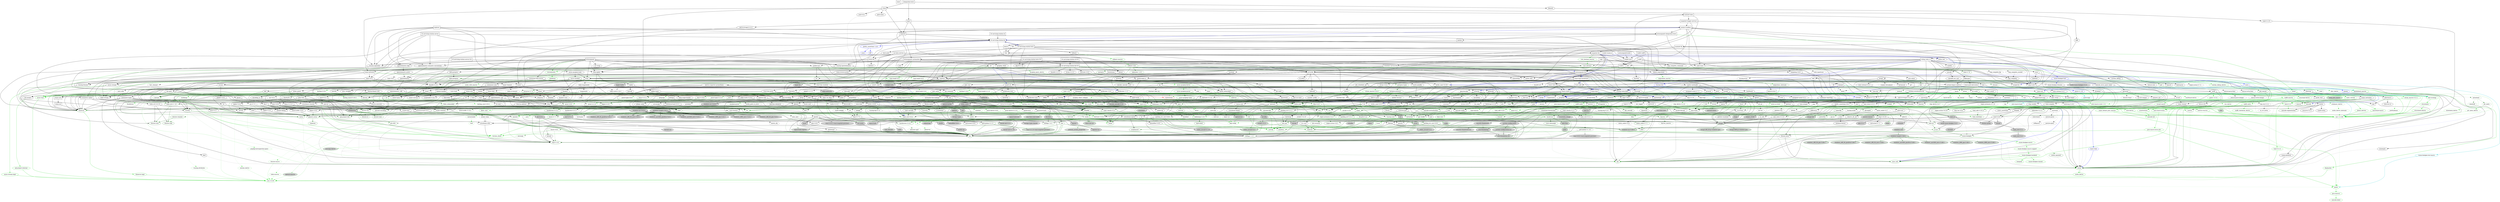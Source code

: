 digraph {
    0 [ label = "tests" shape = box]
    1 [ label = "catalyst-toolbox" shape = box]
    2 [ label = "chain-addr" shape = box]
    3 [ label = "chain-core" shape = box]
    4 [ label = "chain-ser" shape = box]
    5 [ label = "chain-crypto" shape = box]
    6 [ label = "typed-bytes" shape = box]
    7 [ label = "chain-impl-mockchain" shape = box]
    8 [ label = "cardano-legacy-address" shape = box]
    9 [ label = "chain-time" shape = box]
    10 [ label = "chain-vote" shape = box]
    11 [ label = "imhamt" shape = box]
    12 [ label = "sparse-array" shape = box]
    13 [ label = "chain-storage" shape = box]
    14 [ label = "jcli" shape = box]
    15 [ label = "jormungandr-lib" shape = box]
    16 [ label = "jormungandr-automation" shape = box]
    17 [ label = "jortestkit" shape = box]
    18 [ label = "jormungandr-integration-tests" shape = box]
    19 [ label = "hersir" shape = box]
    20 [ label = "thor" shape = box]
    21 [ label = "loki" shape = box]
    22 [ label = "mjolnir" shape = box]
    23 [ label = "snapshot-lib" shape = box]
    24 [ label = "symmetric-cipher" shape = box]
    25 [ label = "vit-servicing-station-lib" shape = box]
    26 [ label = "event-db" shape = box]
    27 [ label = "vit-servicing-station-tests" shape = box]
    28 [ label = "wallet" shape = box]
    29 [ label = "chain-path-derivation" shape = box]
    30 [ label = "hdkeygen" shape = box]
    31 [ label = "chain-network" shape = box]
    32 [ label = "jormungandrwallet" shape = box]
    33 [ label = "wallet-core" shape = box]
    34 [ label = "wallet-wasm-js" shape = box]
    35 [ label = "wallet-uniffi" shape = box]
    36 [ label = "jormungandr" shape = box]
    37 [ label = "explorer" shape = box]
    38 [ label = "settings" shape = box]
    39 [ label = "blockchain" shape = box]
    40 [ label = "vit-servicing-station-cli" shape = box]
    41 [ label = "vit-servicing-station-server" shape = box]
    42 [ label = "iapyx" shape = box]
    43 [ label = "valgrind" shape = box]
    44 [ label = "vitup" shape = box]
    45 [ label = "mainnet-lib" shape = box]
    46 [ label = "mainnet-tools" shape = box]
    47 [ label = "scheduler-service-lib" shape = box]
    48 [ label = "signals-handler" shape = box]
    49 [ label = "snapshot-trigger-service" shape = box]
    50 [ label = "voting_tools_rs" shape = box]
    51 [ label = "integration-tests" shape = box]
    52 [ label = "cat-data-service" shape = box]
    53 [ label = "audit" shape = box]
    54 [ label = "vit-servicing-station-cli-f10" shape = box]
    55 [ label = "vit-servicing-station-lib-f10" shape = box]
    56 [ label = "vit-servicing-station-server-f10" shape = box]
    57 [ label = "vit-servicing-station-tests-f10" shape = box]
    58 [ label = "sign" shape = box]
    59 [ label = "assert_cmd" ]
    60 [ label = "assert_fs" ]
    61 [ label = "bech32 0.8.1" ]
    62 [ label = "clap 4.4.8" ]
    63 [ label = "color-eyre" ]
    64 [ label = "csv" ]
    65 [ label = "fraction" ]
    66 [ label = "futures" ]
    67 [ label = "gag" ]
    68 [ label = "governor" ]
    69 [ label = "graphql_client" ]
    70 [ label = "hex" ]
    71 [ label = "image" ]
    72 [ label = "itertools 0.10.5" color = darkgreen]
    73 [ label = "once_cell" color = darkgreen]
    74 [ label = "predicates 2.1.5" ]
    75 [ label = "proptest" ]
    76 [ label = "qrcode" ]
    77 [ label = "quircs" ]
    78 [ label = "rand 0.8.5" color = darkgreen]
    79 [ label = "rand_chacha 0.3.1" color = darkgreen]
    80 [ label = "rayon" ]
    81 [ label = "regex" color = darkgreen]
    82 [ label = "reqwest" ]
    83 [ label = "rust_decimal" color = darkgreen]
    84 [ label = "rust_decimal_macros" color = green3]
    85 [ label = "serde" color = darkgreen]
    86 [ label = "serde_json" color = darkgreen]
    87 [ label = "serde_test" ]
    88 [ label = "serde_yaml 0.9.27" ]
    89 [ label = "sscanf" ]
    90 [ label = "test-strategy" color = green3]
    91 [ label = "thiserror" color = darkgreen]
    92 [ label = "time" color = darkgreen]
    93 [ label = "tokio" color = darkgreen]
    94 [ label = "tracing" color = darkgreen]
    95 [ label = "tracing-subscriber" ]
    96 [ label = "url" color = darkgreen]
    97 [ label = "versionisator" color = green3]
    98 [ label = "cryptoxide 0.4.4" ]
    99 [ label = "quickcheck" ]
    100 [ label = "curve25519-dalek-ng" ]
    101 [ label = "ed25519-bip32 0.4.1" ]
    102 [ label = "ed25519-dalek" ]
    103 [ label = "generic-array" color = darkgreen]
    104 [ label = "rand_core 0.6.4" color = darkgreen]
    105 [ label = "sha2 0.10.8" color = darkgreen]
    106 [ label = "smoke" color = blue]
    107 [ label = "lazy_static" color = darkgreen]
    108 [ label = "quickcheck_macros" color = green3]
    109 [ label = "strum 0.24.1" ]
    110 [ label = "strum_macros 0.24.3" color = green3]
    111 [ label = "tempfile" color = darkgreen]
    112 [ label = "cbor_event" ]
    113 [ label = "base64 0.21.5" color = darkgreen]
    114 [ label = "cfg-if 1.0.0" color = darkgreen]
    115 [ label = "const_format" ]
    116 [ label = "criterion" ]
    117 [ label = "rustc_version" color = green3]
    118 [ label = "trybuild" color = blue]
    119 [ label = "data-pile" ]
    120 [ label = "sled" ]
    121 [ label = "base64 0.13.1" ]
    122 [ label = "bincode" color = darkgreen]
    123 [ label = "bytes" color = darkgreen]
    124 [ label = "clap_complete" ]
    125 [ label = "gtmpl" ]
    126 [ label = "rand 0.7.3" ]
    127 [ label = "rpassword" ]
    128 [ label = "serde_derive" color = green3]
    129 [ label = "serde_yaml 0.8.26" ]
    130 [ label = "http" ]
    131 [ label = "humantime" ]
    132 [ label = "parity-multiaddr" ]
    133 [ label = "serde_with" ]
    134 [ label = "bytesize" ]
    135 [ label = "custom_debug" ]
    136 [ label = "flate2" ]
    137 [ label = "fs_extra" ]
    138 [ label = "json" ]
    139 [ label = "keynesis" ]
    140 [ label = "log" color = darkgreen]
    141 [ label = "netstat2" ]
    142 [ label = "os_info" ]
    143 [ label = "poldercast" ]
    144 [ label = "prost 0.9.0" color = darkgreen]
    145 [ label = "semver" color = darkgreen]
    146 [ label = "sysinfo" ]
    147 [ label = "tar" ]
    148 [ label = "tokio-stream" ]
    149 [ label = "tonic 0.6.2" ]
    150 [ label = "tonic-build 0.6.2" color = green3]
    151 [ label = "warp" ]
    152 [ label = "zip" ]
    153 [ label = "console" ]
    154 [ label = "dialoguer" ]
    155 [ label = "indicatif" ]
    156 [ label = "sha-1" ]
    157 [ label = "sha2 0.9.9" ]
    158 [ label = "bech32 0.7.3" ]
    159 [ label = "rstest" color = green3]
    160 [ label = "yaml-rust" ]
    161 [ label = "ctrlc" ]
    162 [ label = "slave-pool" ]
    163 [ label = "cocoon" ]
    164 [ label = "dirs" ]
    165 [ label = "zeroize" ]
    166 [ label = "async-trait" color = green3]
    167 [ label = "diesel" color = darkgreen]
    168 [ label = "diesel_migrations" ]
    169 [ label = "dotenv" ]
    170 [ label = "http-zipkin" ]
    171 [ label = "notify" ]
    172 [ label = "pretty_assertions 1.4.0" color = blue]
    173 [ label = "r2d2" color = darkgreen]
    174 [ label = "simplelog 0.8.0" ]
    175 [ label = "tracing-futures" ]
    176 [ label = "bb8" ]
    177 [ label = "bb8-postgres" ]
    178 [ label = "chrono" color = darkgreen]
    179 [ label = "dotenvy" ]
    180 [ label = "tokio-postgres" color = darkgreen]
    181 [ label = "cfg-if 0.1.10" ]
    182 [ label = "dyn-clone" color = darkgreen]
    183 [ label = "fake" ]
    184 [ label = "hyper" ]
    185 [ label = "postgres" color = darkgreen]
    186 [ label = "pretty_assertions 0.6.1" ]
    187 [ label = "rand_core 0.5.1" ]
    188 [ label = "refinery" ]
    189 [ label = "hashlink" ]
    190 [ label = "paste 0.1.18" color = blue]
    191 [ label = "http-body" ]
    192 [ label = "pin-project" ]
    193 [ label = "clear_on_drop" ]
    194 [ label = "console_error_panic_hook" ]
    195 [ label = "getrandom 0.2.11" color = darkgreen]
    196 [ label = "js-sys" color = darkgreen]
    197 [ label = "wasm-bindgen" color = darkgreen]
    198 [ label = "wasm-bindgen-test" color = blue]
    199 [ label = "web-sys" color = darkgreen]
    200 [ label = "uniffi" ]
    201 [ label = "uniffi_build" color = green3]
    202 [ label = "uniffi_macros" color = green3]
    203 [ label = "arc-swap" ]
    204 [ label = "enum-as-inner" color = green3]
    205 [ label = "jsonrpsee-core" ]
    206 [ label = "jsonrpsee-http-server" ]
    207 [ label = "libc" color = darkgreen]
    208 [ label = "linked-hash-map" ]
    209 [ label = "local-ip-address" ]
    210 [ label = "lru" ]
    211 [ label = "nix 0.25.1" style = filled, fillcolor = lightgrey]
    212 [ label = "opentelemetry" ]
    213 [ label = "opentelemetry-otlp" ]
    214 [ label = "opentelemetry-semantic-conventions" ]
    215 [ label = "prometheus" style = dashed]
    216 [ label = "tokio-util 0.6.10" ]
    217 [ label = "tracing-appender" ]
    218 [ label = "tracing-opentelemetry" ]
    219 [ label = "trust-dns-resolver" ]
    220 [ label = "anyhow" color = darkgreen]
    221 [ label = "async-graphql" ]
    222 [ label = "async-graphql-warp" ]
    223 [ label = "futures-channel" color = darkgreen]
    224 [ label = "futures-util" color = darkgreen]
    225 [ label = "ed25519-bip32 0.3.2" ]
    226 [ label = "prettytable-rs" ]
    227 [ label = "warp-reverse-proxy" ]
    228 [ label = "diffy" ]
    229 [ label = "glob" ]
    230 [ label = "path-slash" ]
    231 [ label = "rustls 0.20.9" ]
    232 [ label = "rustls-pemfile" ]
    233 [ label = "tempdir" ]
    234 [ label = "tokio-rustls 0.23.4" ]
    235 [ label = "uuid 0.8.2" ]
    236 [ label = "walkdir" color = darkgreen]
    237 [ label = "cardano-serialization-lib" ]
    238 [ label = "pharos" ]
    239 [ label = "job_scheduler_ng" ]
    240 [ label = "num-traits" color = darkgreen]
    241 [ label = "uuid 1.6.0" color = darkgreen]
    242 [ label = "bytekind" ]
    243 [ label = "cddl" ]
    244 [ label = "ciborium" ]
    245 [ label = "dashmap" ]
    246 [ label = "insta" color = blue]
    247 [ label = "microtype" ]
    248 [ label = "nonempty" ]
    249 [ label = "tracing-test" color = blue]
    250 [ label = "validity" ]
    251 [ label = "libmath" ]
    252 [ label = "rand_chacha 0.2.2" ]
    253 [ label = "axum" ]
    254 [ label = "metrics" ]
    255 [ label = "metrics-exporter-prometheus" ]
    256 [ label = "tower" ]
    257 [ label = "tower-http" ]
    258 [ label = "clap_complete_command" ]
    259 [ label = "base64 0.12.3" ]
    260 [ label = "structopt" ]
    261 [ label = "itertools 0.9.0" ]
    262 [ label = "libsqlite3-sys" color = darkgreen]
    263 [ label = "strum 0.21.0" ]
    264 [ label = "strum_macros 0.21.1" color = green3]
    265 [ label = "anstyle" ]
    266 [ label = "bstr" ]
    267 [ label = "doc-comment" ]
    268 [ label = "predicates 3.0.4" ]
    269 [ label = "predicates-core" ]
    270 [ label = "predicates-tree" ]
    271 [ label = "wait-timeout" ]
    272 [ label = "globwalk" ]
    273 [ label = "clap_builder" ]
    274 [ label = "clap_derive 4.4.7" color = green3, style = dashed]
    275 [ label = "backtrace" color = darkgreen]
    276 [ label = "color-spantrace" style = dashed]
    277 [ label = "eyre" ]
    278 [ label = "indenter" ]
    279 [ label = "owo-colors" ]
    280 [ label = "tracing-error" style = dashed]
    281 [ label = "csv-core" ]
    282 [ label = "itoa" color = darkgreen]
    283 [ label = "ryu" color = darkgreen]
    284 [ label = "num" ]
    285 [ label = "futures-core" color = darkgreen]
    286 [ label = "futures-executor" ]
    287 [ label = "futures-io" color = darkgreen]
    288 [ label = "futures-sink" color = darkgreen]
    289 [ label = "futures-task" color = darkgreen]
    290 [ label = "filedescriptor" ]
    291 [ label = "futures-timer" style = dashed]
    292 [ label = "no-std-compat" ]
    293 [ label = "nonzero_ext" ]
    294 [ label = "parking_lot 0.12.1" color = darkgreen]
    295 [ label = "smallvec" color = darkgreen]
    296 [ label = "graphql_query_derive" color = green3, style = dashed]
    297 [ label = "bytemuck" ]
    298 [ label = "byteorder" color = darkgreen]
    299 [ label = "color_quant" ]
    300 [ label = "gif" style = dashed]
    301 [ label = "jpeg-decoder" style = dashed]
    302 [ label = "num-iter" ]
    303 [ label = "num-rational 0.3.2" ]
    304 [ label = "png" style = dashed]
    305 [ label = "scoped_threadpool" style = dashed]
    306 [ label = "tiff" style = dashed]
    307 [ label = "either" color = darkgreen]
    308 [ label = "difflib" style = dashed]
    309 [ label = "float-cmp" style = dashed]
    310 [ label = "normalize-line-endings" style = dashed]
    311 [ label = "bit-set" style = dashed]
    312 [ label = "bit-vec" style = dashed]
    313 [ label = "bitflags 2.4.1" color = darkgreen]
    314 [ label = "rand_xorshift" ]
    315 [ label = "regex-syntax 0.8.2" color = darkgreen]
    316 [ label = "rusty-fork" style = dashed]
    317 [ label = "unarray" ]
    318 [ label = "checked_int_cast" ]
    319 [ label = "num-derive" color = green3]
    320 [ label = "ppv-lite86" color = darkgreen]
    321 [ label = "rayon-core" ]
    322 [ label = "aho-corasick" color = darkgreen]
    323 [ label = "memchr" color = darkgreen]
    324 [ label = "regex-automata 0.4.3" color = darkgreen]
    325 [ label = "encoding_rs" ]
    326 [ label = "h2" ]
    327 [ label = "hyper-rustls" style = "dashed,filled", fillcolor = lightgrey]
    328 [ label = "hyper-tls" style = "dashed,filled", fillcolor = lightgrey]
    329 [ label = "ipnet" ]
    330 [ label = "mime" ]
    331 [ label = "native-tls" style = "dashed,filled", fillcolor = lightgrey]
    332 [ label = "percent-encoding" color = darkgreen]
    333 [ label = "pin-project-lite" color = darkgreen]
    334 [ label = "rustls 0.21.9" style = dashed]
    335 [ label = "serde_urlencoded" ]
    336 [ label = "system-configuration" style = filled, fillcolor = lightgrey]
    337 [ label = "tokio-native-tls" style = "dashed,filled", fillcolor = lightgrey]
    338 [ label = "tokio-rustls 0.24.1" style = dashed]
    339 [ label = "tower-service" ]
    340 [ label = "wasm-bindgen-futures" ]
    341 [ label = "webpki-roots" style = "dashed,filled", fillcolor = lightgrey]
    342 [ label = "winreg" style = filled, fillcolor = lightgrey]
    343 [ label = "arrayvec 0.7.4" color = darkgreen]
    344 [ label = "borsh" color = darkgreen, style = dashed]
    345 [ label = "rkyv" color = darkgreen, style = dashed]
    346 [ label = "quote" color = green3]
    347 [ label = "indexmap 2.1.0" color = darkgreen]
    348 [ label = "unsafe-libyaml" ]
    349 [ label = "sscanf_macro" color = green3]
    350 [ label = "proc-macro2" color = green3]
    351 [ label = "structmeta" color = green3]
    352 [ label = "syn 1.0.109" color = green3]
    353 [ label = "thiserror-impl" color = green3]
    354 [ label = "deranged" color = darkgreen]
    355 [ label = "num_threads" color = darkgreen, style = "dashed,filled", fillcolor = lightgrey]
    356 [ label = "powerfmt" color = darkgreen]
    357 [ label = "time-core" color = darkgreen]
    358 [ label = "time-macros" color = green3, style = dashed]
    359 [ label = "mio" color = darkgreen]
    360 [ label = "num_cpus" color = darkgreen, style = dashed]
    361 [ label = "signal-hook-registry" color = darkgreen, style = "dashed,filled", fillcolor = lightgrey]
    362 [ label = "socket2 0.5.5" color = darkgreen, style = filled, fillcolor = lightgrey]
    363 [ label = "tokio-macros" color = green3, style = dashed]
    364 [ label = "windows-sys 0.48.0" color = darkgreen, style = filled, fillcolor = lightgrey]
    365 [ label = "tracing-attributes" color = green3, style = dashed]
    366 [ label = "tracing-core" color = darkgreen]
    367 [ label = "matchers" style = dashed]
    368 [ label = "nu-ansi-term" style = dashed]
    369 [ label = "sharded-slab" style = dashed]
    370 [ label = "thread_local" ]
    371 [ label = "tracing-log 0.2.0" style = dashed]
    372 [ label = "tracing-serde" style = dashed]
    373 [ label = "form_urlencoded" color = darkgreen]
    374 [ label = "idna 0.4.0" color = darkgreen]
    375 [ label = "platforms" color = green3]
    376 [ label = "env_logger" style = dashed]
    377 [ label = "digest 0.9.0" ]
    378 [ label = "subtle-ng" ]
    379 [ label = "curve25519-dalek" ]
    380 [ label = "ed25519" ]
    381 [ label = "typenum" color = darkgreen]
    382 [ label = "version_check" color = green3]
    383 [ label = "cpufeatures" color = darkgreen, style = filled, fillcolor = lightgrey]
    384 [ label = "digest 0.10.7" color = darkgreen]
    385 [ label = "heck 0.4.1" color = green3]
    386 [ label = "rustversion" color = red]
    387 [ label = "fastrand" color = darkgreen]
    388 [ label = "redox_syscall 0.4.1" color = darkgreen, style = filled, fillcolor = lightgrey]
    389 [ label = "rustix" color = darkgreen]
    390 [ label = "const_format_proc_macros" color = green3]
    391 [ label = "atty" ]
    392 [ label = "cast" ]
    393 [ label = "clap 2.34.0" ]
    394 [ label = "criterion-plot" ]
    395 [ label = "oorandom" ]
    396 [ label = "plotters" ]
    397 [ label = "serde_cbor" ]
    398 [ label = "tinytemplate" ]
    399 [ label = "basic-toml" color = blue]
    400 [ label = "termcolor" ]
    401 [ label = "memmap2" ]
    402 [ label = "crc32fast" ]
    403 [ label = "crossbeam-epoch" ]
    404 [ label = "crossbeam-utils" ]
    405 [ label = "fs2" style = filled, fillcolor = lightgrey]
    406 [ label = "fxhash" ]
    407 [ label = "parking_lot 0.11.2" ]
    408 [ label = "gtmpl_value" ]
    409 [ label = "getrandom 0.1.16" style = dashed]
    410 [ label = "rand_hc" style = filled, fillcolor = lightgrey]
    411 [ label = "winapi" color = darkgreen, style = filled, fillcolor = lightgrey]
    412 [ label = "syn 2.0.39" color = green3]
    413 [ label = "indexmap 1.9.3" color = darkgreen]
    414 [ label = "fnv" color = darkgreen]
    415 [ label = "arrayref" ]
    416 [ label = "bs58" ]
    417 [ label = "data-encoding" ]
    418 [ label = "multihash" ]
    419 [ label = "static_assertions" ]
    420 [ label = "unsigned-varint 0.7.2" ]
    421 [ label = "serde_with_macros" color = green3, style = dashed]
    422 [ label = "custom_debug_derive" color = green3]
    423 [ label = "miniz_oxide 0.7.1" color = darkgreen]
    424 [ label = "cryptoxide 0.3.6" ]
    425 [ label = "bitflags 1.3.2" color = darkgreen]
    426 [ label = "prost-derive 0.9.0" color = green3, style = dashed]
    427 [ label = "core-foundation-sys" color = darkgreen, style = filled, fillcolor = lightgrey]
    428 [ label = "ntapi" style = filled, fillcolor = lightgrey]
    429 [ label = "filetime" ]
    430 [ label = "xattr" style = "dashed,filled", fillcolor = lightgrey]
    431 [ label = "tokio-util 0.7.10" color = darkgreen]
    432 [ label = "async-stream" ]
    433 [ label = "hyper-timeout" style = dashed]
    434 [ label = "tower-layer" ]
    435 [ label = "prost-build 0.9.0" color = green3, style = dashed]
    436 [ label = "headers" ]
    437 [ label = "mime_guess" ]
    438 [ label = "multer" ]
    439 [ label = "scoped-tls" ]
    440 [ label = "tokio-tungstenite" style = dashed]
    441 [ label = "aes 0.8.3" style = dashed]
    442 [ label = "bzip2" style = dashed]
    443 [ label = "constant_time_eq" style = dashed]
    444 [ label = "hmac 0.12.1" color = darkgreen]
    445 [ label = "pbkdf2 0.11.0" style = dashed]
    446 [ label = "sha1" ]
    447 [ label = "zstd" style = dashed]
    448 [ label = "encode_unicode 0.3.6" style = filled, fillcolor = lightgrey]
    449 [ label = "unicode-width" ]
    450 [ label = "windows-sys 0.45.0" style = filled, fillcolor = lightgrey]
    451 [ label = "shell-words" ]
    452 [ label = "number_prefix" ]
    453 [ label = "block-buffer 0.9.0" ]
    454 [ label = "opaque-debug" ]
    455 [ label = "nix 0.27.1" style = filled, fillcolor = lightgrey]
    456 [ label = "crossbeam-channel" ]
    457 [ label = "aes-gcm" ]
    458 [ label = "chacha20poly1305" ]
    459 [ label = "hmac 0.11.0" ]
    460 [ label = "pbkdf2 0.9.0" ]
    461 [ label = "dirs-sys" ]
    462 [ label = "zeroize_derive" color = green3, style = dashed]
    463 [ label = "diesel_derives" color = green3]
    464 [ label = "pq-sys" color = darkgreen, style = dashed]
    465 [ label = "migrations_internals" color = darkgreen]
    466 [ label = "migrations_macros" color = green3]
    467 [ label = "zipkin" ]
    468 [ label = "fsevent-sys" style = "dashed,filled", fillcolor = lightgrey]
    469 [ label = "inotify" style = filled, fillcolor = lightgrey]
    470 [ label = "kqueue" style = filled, fillcolor = lightgrey]
    471 [ label = "diff" color = blue]
    472 [ label = "yansi" color = blue]
    473 [ label = "scheduled-thread-pool" color = darkgreen]
    474 [ label = "android-tzdata" color = darkgreen, style = "dashed,filled", fillcolor = lightgrey]
    475 [ label = "iana-time-zone" color = darkgreen, style = "dashed,filled", fillcolor = lightgrey]
    476 [ label = "windows-targets 0.48.5" color = darkgreen, style = filled, fillcolor = lightgrey]
    477 [ label = "fallible-iterator" color = darkgreen]
    478 [ label = "phf" color = darkgreen]
    479 [ label = "postgres-protocol" color = darkgreen]
    480 [ label = "postgres-types" color = darkgreen]
    481 [ label = "whoami" color = darkgreen]
    482 [ label = "deunicode" ]
    483 [ label = "url-escape" style = dashed]
    484 [ label = "httparse" ]
    485 [ label = "httpdate" ]
    486 [ label = "socket2 0.4.10" style = dashed]
    487 [ label = "want" ]
    488 [ label = "ansi_term 0.11.0" ]
    489 [ label = "ctor" color = green3, style = filled, fillcolor = lightgrey]
    490 [ label = "difference" ]
    491 [ label = "output_vt100" style = filled, fillcolor = lightgrey]
    492 [ label = "refinery-core" color = darkgreen]
    493 [ label = "refinery-macros" color = green3]
    494 [ label = "hashbrown 0.14.2" color = darkgreen]
    495 [ label = "paste-impl" color = turquoise3]
    496 [ label = "proc-macro-hack" color = turquoise3]
    497 [ label = "pin-project-internal" color = green3]
    498 [ label = "cc" color = green3]
    499 [ label = "wasi 0.11.0+wasi-snapshot-preview1" color = darkgreen, style = filled, fillcolor = lightgrey]
    500 [ label = "wasm-bindgen-macro" color = green3]
    501 [ label = "wasm-bindgen-test-macro" color = turquoise3]
    502 [ label = "camino" color = darkgreen]
    503 [ label = "cargo_metadata" ]
    504 [ label = "paste 1.0.14" color = green3]
    505 [ label = "fs-err" color = green3]
    506 [ label = "toml 0.5.11" color = green3]
    507 [ label = "uniffi_meta" color = green3]
    508 [ label = "beef" ]
    509 [ label = "jsonrpsee-types" ]
    510 [ label = "rustc-hash" style = dashed]
    511 [ label = "globset" ]
    512 [ label = "unicase" color = darkgreen]
    513 [ label = "neli" style = filled, fillcolor = lightgrey]
    514 [ label = "windows-sys 0.42.0" style = filled, fillcolor = lightgrey]
    515 [ label = "hashbrown 0.12.3" color = darkgreen]
    516 [ label = "autocfg" color = green3]
    517 [ label = "memoffset 0.6.5" style = "dashed,filled", fillcolor = lightgrey]
    518 [ label = "pin-utils" color = darkgreen]
    519 [ label = "opentelemetry_api" ]
    520 [ label = "opentelemetry_sdk" ]
    521 [ label = "opentelemetry-proto" ]
    522 [ label = "prost 0.11.9" color = darkgreen, style = dashed]
    523 [ label = "tonic 0.8.3" style = dashed]
    524 [ label = "protobuf" style = dashed]
    525 [ label = "slab" color = darkgreen]
    526 [ label = "tracing-log 0.1.4" style = dashed]
    527 [ label = "ipconfig" style = "dashed,filled", fillcolor = lightgrey]
    528 [ label = "lru-cache" ]
    529 [ label = "resolv-conf" style = dashed]
    530 [ label = "trust-dns-proto" ]
    531 [ label = "async-graphql-derive" color = green3]
    532 [ label = "async-graphql-parser" color = darkgreen]
    533 [ label = "async-graphql-value" color = darkgreen]
    534 [ label = "fast_chemail" style = dashed]
    535 [ label = "futures-macro" color = green3, style = dashed]
    536 [ label = "encode_unicode 1.0.0" ]
    537 [ label = "is-terminal" ]
    538 [ label = "term" ]
    539 [ label = "ansi_term 0.12.1" ]
    540 [ label = "ring 0.16.20" ]
    541 [ label = "sct" ]
    542 [ label = "webpki" ]
    543 [ label = "rand 0.4.6" ]
    544 [ label = "remove_dir_all" ]
    545 [ label = "same-file" color = darkgreen]
    546 [ label = "winapi-util" color = darkgreen, style = filled, fillcolor = lightgrey]
    547 [ label = "noop_proc_macro" color = green3, style = filled, fillcolor = lightgrey]
    548 [ label = "num-bigint" ]
    549 [ label = "num-integer" ]
    550 [ label = "rand_os" style = filled, fillcolor = lightgrey]
    551 [ label = "schemars" color = darkgreen]
    552 [ label = "serde-wasm-bindgen 0.4.5" style = filled, fillcolor = lightgrey]
    553 [ label = "cron" ]
    554 [ label = "libm" color = darkgreen, style = dashed]
    555 [ label = "abnf_to_pest" ]
    556 [ label = "base16" ]
    557 [ label = "base64-url" style = dashed]
    558 [ label = "clap 3.2.25" style = dashed]
    559 [ label = "codespan-reporting" ]
    560 [ label = "crossterm" style = "dashed,filled", fillcolor = lightgrey]
    561 [ label = "displaydoc" color = green3]
    562 [ label = "hexf-parse" ]
    563 [ label = "itertools 0.11.0" ]
    564 [ label = "lexical-core" ]
    565 [ label = "pest_meta" ]
    566 [ label = "pest_vm" ]
    567 [ label = "regex-syntax 0.7.5" style = dashed]
    568 [ label = "serde-wasm-bindgen 0.5.0" style = "dashed,filled", fillcolor = lightgrey]
    569 [ label = "simplelog 0.12.1" ]
    570 [ label = "uriparse" style = dashed]
    571 [ label = "ciborium-io" ]
    572 [ label = "ciborium-ll" ]
    573 [ label = "lock_api" color = darkgreen]
    574 [ label = "parking_lot_core 0.9.9" color = darkgreen]
    575 [ label = "similar" color = blue]
    576 [ label = "microtype-macro" color = green3]
    577 [ label = "secrecy" style = dashed]
    578 [ label = "tracing-test-macro" color = turquoise3]
    579 [ label = "rand 0.3.23" ]
    580 [ label = "axum-core" ]
    581 [ label = "matchit" ]
    582 [ label = "serde_path_to_error" style = dashed]
    583 [ label = "sync_wrapper" ]
    584 [ label = "ahash 0.7.7" color = darkgreen]
    585 [ label = "metrics-macros" color = green3]
    586 [ label = "metrics-util" ]
    587 [ label = "quanta" ]
    588 [ label = "http-range-header" ]
    589 [ label = "clap_complete_fig" style = dashed]
    590 [ label = "clap_complete_nushell" style = dashed]
    591 [ label = "structopt-derive" color = green3]
    592 [ label = "pkg-config" color = green3, style = dashed]
    593 [ label = "vcpkg" color = green3, style = "dashed,filled", fillcolor = lightgrey]
    594 [ label = "heck 0.3.3" color = green3]
    595 [ label = "termtree" ]
    596 [ label = "ignore" ]
    597 [ label = "anstream" style = dashed]
    598 [ label = "clap_lex 0.6.0" ]
    599 [ label = "strsim 0.10.0" color = darkgreen, style = dashed]
    600 [ label = "addr2line" color = darkgreen, style = filled, fillcolor = lightgrey]
    601 [ label = "object" color = darkgreen, style = filled, fillcolor = lightgrey]
    602 [ label = "rustc-demangle" color = darkgreen]
    603 [ label = "num-complex" ]
    604 [ label = "num-rational 0.4.1" ]
    605 [ label = "graphql_client_codegen" color = green3, style = dashed]
    606 [ label = "weezl" style = dashed]
    607 [ label = "deflate" style = dashed]
    608 [ label = "miniz_oxide 0.3.7" style = dashed]
    609 [ label = "miniz_oxide 0.4.4" style = dashed]
    610 [ label = "quick-error" style = dashed]
    611 [ label = "crossbeam-deque" ]
    612 [ label = "openssl" style = "dashed,filled", fillcolor = lightgrey]
    613 [ label = "openssl-probe" style = "dashed,filled", fillcolor = lightgrey]
    614 [ label = "openssl-sys" style = "dashed,filled", fillcolor = lightgrey]
    615 [ label = "schannel" style = "dashed,filled", fillcolor = lightgrey]
    616 [ label = "security-framework" style = "dashed,filled", fillcolor = lightgrey]
    617 [ label = "security-framework-sys" style = "dashed,filled", fillcolor = lightgrey]
    618 [ label = "ring 0.17.5" ]
    619 [ label = "rustls-webpki" style = dashed]
    620 [ label = "core-foundation" style = filled, fillcolor = lightgrey]
    621 [ label = "system-configuration-sys" style = filled, fillcolor = lightgrey]
    622 [ label = "borsh-derive" color = green3, style = dashed]
    623 [ label = "cfg_aliases" color = green3, style = dashed]
    624 [ label = "bitvec" color = darkgreen, style = dashed]
    625 [ label = "bytecheck" color = darkgreen, style = dashed]
    626 [ label = "ptr_meta" color = darkgreen, style = dashed]
    627 [ label = "rend" color = darkgreen, style = dashed]
    628 [ label = "rkyv_derive" color = green3, style = dashed]
    629 [ label = "seahash" color = darkgreen, style = dashed]
    630 [ label = "tinyvec" color = darkgreen]
    631 [ label = "equivalent" color = darkgreen]
    632 [ label = "regex-syntax 0.6.29" color = darkgreen]
    633 [ label = "unicode-ident" color = green3]
    634 [ label = "structmeta-derive" color = green3]
    635 [ label = "hermit-abi 0.3.3" color = darkgreen, style = filled, fillcolor = lightgrey]
    636 [ label = "valuable" color = darkgreen, style = "dashed,filled", fillcolor = lightgrey]
    637 [ label = "regex-automata 0.1.10" style = dashed]
    638 [ label = "overload" style = dashed]
    639 [ label = "unicode-bidi" color = darkgreen]
    640 [ label = "unicode-normalization" color = darkgreen]
    641 [ label = "subtle" color = darkgreen]
    642 [ label = "signature" ]
    643 [ label = "block-buffer 0.10.4" color = darkgreen, style = dashed]
    644 [ label = "crypto-common" color = darkgreen]
    645 [ label = "errno" color = darkgreen, style = filled, fillcolor = lightgrey]
    646 [ label = "linux-raw-sys" color = darkgreen, style = filled, fillcolor = lightgrey]
    647 [ label = "unicode-xid" color = green3]
    648 [ label = "hermit-abi 0.1.19" style = filled, fillcolor = lightgrey]
    649 [ label = "strsim 0.8.0" style = dashed]
    650 [ label = "textwrap 0.11.0" ]
    651 [ label = "vec_map" style = dashed]
    652 [ label = "plotters-backend" ]
    653 [ label = "plotters-svg" style = dashed]
    654 [ label = "half" ]
    655 [ label = "memoffset 0.9.0" ]
    656 [ label = "scopeguard" color = darkgreen]
    657 [ label = "instant" ]
    658 [ label = "parking_lot_core 0.8.6" ]
    659 [ label = "wasi 0.9.0+wasi-snapshot-preview1" style = "dashed,filled", fillcolor = lightgrey]
    660 [ label = "winapi-i686-pc-windows-gnu" color = darkgreen, style = filled, fillcolor = lightgrey]
    661 [ label = "winapi-x86_64-pc-windows-gnu" color = darkgreen, style = filled, fillcolor = lightgrey]
    662 [ label = "multihash-derive" color = green3, style = dashed]
    663 [ label = "unsigned-varint 0.5.1" ]
    664 [ label = "darling 0.20.3" color = green3, style = dashed]
    665 [ label = "synstructure" color = green3]
    666 [ label = "adler" color = darkgreen]
    667 [ label = "redox_syscall 0.3.5" style = filled, fillcolor = lightgrey]
    668 [ label = "async-stream-impl" color = green3]
    669 [ label = "tokio-io-timeout" style = dashed]
    670 [ label = "multimap" color = green3, style = dashed]
    671 [ label = "petgraph" color = green3, style = dashed]
    672 [ label = "prost-types 0.9.0" color = green3, style = dashed]
    673 [ label = "which" color = green3, style = dashed]
    674 [ label = "headers-core" ]
    675 [ label = "spin 0.9.8" ]
    676 [ label = "tungstenite" style = dashed]
    677 [ label = "cipher 0.4.4" ]
    678 [ label = "bzip2-sys" style = dashed]
    679 [ label = "password-hash" style = dashed]
    680 [ label = "zstd-safe" style = dashed]
    681 [ label = "windows-targets 0.42.2" style = filled, fillcolor = lightgrey]
    682 [ label = "aead 0.4.3" ]
    683 [ label = "aes 0.7.5" style = dashed]
    684 [ label = "cipher 0.3.0" ]
    685 [ label = "ctr" ]
    686 [ label = "ghash" ]
    687 [ label = "aead 0.5.2" ]
    688 [ label = "chacha20" ]
    689 [ label = "poly1305" ]
    690 [ label = "crypto-mac" ]
    691 [ label = "redox_users" style = filled, fillcolor = lightgrey]
    692 [ label = "lazycell" ]
    693 [ label = "zipkin-types" ]
    694 [ label = "inotify-sys" style = filled, fillcolor = lightgrey]
    695 [ label = "kqueue-sys" style = filled, fillcolor = lightgrey]
    696 [ label = "android_system_properties" color = darkgreen, style = "dashed,filled", fillcolor = lightgrey]
    697 [ label = "iana-time-zone-haiku" color = darkgreen, style = "dashed,filled", fillcolor = lightgrey]
    698 [ label = "windows-core" color = darkgreen, style = "dashed,filled", fillcolor = lightgrey]
    699 [ label = "windows_aarch64_gnullvm 0.48.5" color = darkgreen, style = filled, fillcolor = lightgrey]
    700 [ label = "windows_aarch64_msvc 0.48.5" color = darkgreen, style = filled, fillcolor = lightgrey]
    701 [ label = "windows_i686_gnu 0.48.5" color = darkgreen, style = filled, fillcolor = lightgrey]
    702 [ label = "windows_i686_msvc 0.48.5" color = darkgreen, style = filled, fillcolor = lightgrey]
    703 [ label = "windows_x86_64_gnu 0.48.5" color = darkgreen, style = filled, fillcolor = lightgrey]
    704 [ label = "windows_x86_64_gnullvm 0.48.5" color = darkgreen, style = filled, fillcolor = lightgrey]
    705 [ label = "windows_x86_64_msvc 0.48.5" color = darkgreen, style = filled, fillcolor = lightgrey]
    706 [ label = "phf_shared" color = darkgreen]
    707 [ label = "md-5" color = darkgreen]
    708 [ label = "stringprep" color = darkgreen]
    709 [ label = "try-lock" ]
    710 [ label = "siphasher 1.0.0" color = darkgreen]
    711 [ label = "toml 0.7.8" color = darkgreen]
    712 [ label = "ahash 0.8.6" color = darkgreen, style = dashed]
    713 [ label = "allocator-api2" color = darkgreen, style = dashed]
    714 [ label = "jobserver" color = green3, style = dashed]
    715 [ label = "wasm-bindgen-macro-support" color = green3]
    716 [ label = "cargo-platform" ]
    717 [ label = "siphasher 0.3.11" color = darkgreen]
    718 [ label = "uniffi_checksum_derive" color = green3]
    719 [ label = "windows_aarch64_gnullvm 0.42.2" style = filled, fillcolor = lightgrey]
    720 [ label = "windows_aarch64_msvc 0.42.2" style = filled, fillcolor = lightgrey]
    721 [ label = "windows_i686_gnu 0.42.2" style = filled, fillcolor = lightgrey]
    722 [ label = "windows_i686_msvc 0.42.2" style = filled, fillcolor = lightgrey]
    723 [ label = "windows_x86_64_gnu 0.42.2" style = filled, fillcolor = lightgrey]
    724 [ label = "windows_x86_64_gnullvm 0.42.2" style = filled, fillcolor = lightgrey]
    725 [ label = "windows_x86_64_msvc 0.42.2" style = filled, fillcolor = lightgrey]
    726 [ label = "tonic-build 0.8.4" color = green3, style = dashed]
    727 [ label = "prost-derive 0.11.9" color = green3, style = dashed]
    728 [ label = "widestring" style = "dashed,filled", fillcolor = lightgrey]
    729 [ label = "hostname" style = dashed]
    730 [ label = "idna 0.2.3" ]
    731 [ label = "Inflector" color = green3]
    732 [ label = "darling 0.14.4" color = green3]
    733 [ label = "proc-macro-crate 1.3.1" color = green3]
    734 [ label = "pest" color = darkgreen]
    735 [ label = "ascii_utils" style = dashed]
    736 [ label = "dirs-next" ]
    737 [ label = "spin 0.5.2" style = filled, fillcolor = lightgrey]
    738 [ label = "untrusted 0.7.1" ]
    739 [ label = "untrusted 0.9.0" ]
    740 [ label = "fuchsia-cprng" style = filled, fillcolor = lightgrey]
    741 [ label = "rand_core 0.3.1" style = filled, fillcolor = lightgrey]
    742 [ label = "rdrand" style = filled, fillcolor = lightgrey]
    743 [ label = "cloudabi" style = filled, fillcolor = lightgrey]
    744 [ label = "rand_core 0.4.2" style = filled, fillcolor = lightgrey]
    745 [ label = "schemars_derive" color = green3, style = dashed]
    746 [ label = "nom" ]
    747 [ label = "abnf" ]
    748 [ label = "pretty" ]
    749 [ label = "clap_derive 3.2.25" color = green3, style = dashed]
    750 [ label = "clap_lex 0.2.4" style = dashed]
    751 [ label = "textwrap 0.16.0" style = dashed]
    752 [ label = "crossterm_winapi" style = "dashed,filled", fillcolor = lightgrey]
    753 [ label = "signal-hook" style = "dashed,filled", fillcolor = lightgrey]
    754 [ label = "signal-hook-mio" style = "dashed,filled", fillcolor = lightgrey]
    755 [ label = "lexical-parse-float" style = dashed]
    756 [ label = "lexical-parse-integer" style = dashed]
    757 [ label = "lexical-util" ]
    758 [ label = "lexical-write-float" style = dashed]
    759 [ label = "lexical-write-integer" style = dashed]
    760 [ label = "atomic-shim" style = dashed]
    761 [ label = "hashbrown 0.11.2" style = dashed]
    762 [ label = "sketches-ddsketch" style = dashed]
    763 [ label = "mach" style = filled, fillcolor = lightgrey]
    764 [ label = "raw-cpuid" style = filled, fillcolor = lightgrey]
    765 [ label = "wasi 0.10.2+wasi-snapshot-preview1" style = filled, fillcolor = lightgrey]
    766 [ label = "proc-macro-error" color = green3]
    767 [ label = "unicode-segmentation" color = darkgreen]
    768 [ label = "anstyle-parse" style = dashed]
    769 [ label = "anstyle-query" style = dashed]
    770 [ label = "anstyle-wincon" style = "dashed,filled", fillcolor = lightgrey]
    771 [ label = "colorchoice" style = dashed]
    772 [ label = "utf8parse" style = dashed]
    773 [ label = "gimli" color = darkgreen, style = filled, fillcolor = lightgrey]
    774 [ label = "graphql-introspection-query" color = green3, style = dashed]
    775 [ label = "graphql-parser" color = green3, style = dashed]
    776 [ label = "adler32" style = dashed]
    777 [ label = "foreign-types" style = "dashed,filled", fillcolor = lightgrey]
    778 [ label = "openssl-macros" color = green3, style = "dashed,filled", fillcolor = lightgrey]
    779 [ label = "proc-macro-crate 2.0.0" color = green3, style = dashed]
    780 [ label = "syn_derive" color = green3, style = dashed]
    781 [ label = "funty" color = darkgreen, style = dashed]
    782 [ label = "radium" color = darkgreen, style = dashed]
    783 [ label = "tap" color = darkgreen, style = dashed]
    784 [ label = "wyz" color = darkgreen, style = dashed]
    785 [ label = "bytecheck_derive" color = green3, style = dashed]
    786 [ label = "simdutf8" color = darkgreen, style = dashed]
    787 [ label = "ptr_meta_derive" color = green3, style = dashed]
    788 [ label = "tinyvec_macros" color = darkgreen, style = dashed]
    789 [ label = "redox_syscall 0.2.16" style = filled, fillcolor = lightgrey]
    790 [ label = "darling_core 0.20.3" color = green3, style = dashed]
    791 [ label = "darling_macro 0.20.3" color = green3, style = dashed]
    792 [ label = "fixedbitset" color = green3, style = dashed]
    793 [ label = "home" color = green3, style = "dashed,filled", fillcolor = lightgrey]
    794 [ label = "utf-8" style = dashed]
    795 [ label = "inout" ]
    796 [ label = "base64ct" style = dashed]
    797 [ label = "zstd-sys" style = dashed]
    798 [ label = "polyval" ]
    799 [ label = "universal-hash 0.5.1" ]
    800 [ label = "libredox" style = filled, fillcolor = lightgrey]
    801 [ label = "finl_unicode" color = darkgreen]
    802 [ label = "serde_spanned" color = darkgreen]
    803 [ label = "toml_datetime" color = darkgreen]
    804 [ label = "toml_edit 0.19.15" color = darkgreen]
    805 [ label = "zerocopy" color = darkgreen, style = dashed]
    806 [ label = "wasm-bindgen-backend" color = green3]
    807 [ label = "wasm-bindgen-shared" color = green3]
    808 [ label = "prettyplease" color = green3, style = dashed]
    809 [ label = "prost-build 0.11.9" color = green3, style = dashed]
    810 [ label = "match_cfg" style = dashed]
    811 [ label = "matches" ]
    812 [ label = "darling_core 0.14.4" color = green3]
    813 [ label = "darling_macro 0.14.4" color = green3]
    814 [ label = "ucd-trie" color = darkgreen]
    815 [ label = "dirs-sys-next" ]
    816 [ label = "serde_derive_internals" color = green3, style = dashed]
    817 [ label = "minimal-lexical" ]
    818 [ label = "abnf-core" ]
    819 [ label = "arrayvec 0.5.2" ]
    820 [ label = "typed-arena" ]
    821 [ label = "os_str_bytes" style = dashed]
    822 [ label = "proc-macro-error-attr" color = green3]
    823 [ label = "combine" color = green3, style = dashed]
    824 [ label = "foreign-types-shared" style = "dashed,filled", fillcolor = lightgrey]
    825 [ label = "toml_edit 0.20.7" color = green3, style = dashed]
    826 [ label = "ident_case" color = green3]
    827 [ label = "universal-hash 0.4.1" ]
    828 [ label = "winnow" color = darkgreen]
    829 [ label = "zerocopy-derive" color = green3, style = "dashed,filled", fillcolor = lightgrey]
    830 [ label = "bumpalo" color = green3]
    831 [ label = "prost-types 0.11.9" color = green3, style = dashed]
    832 [ label = "ascii" color = green3, style = dashed]
    833 [ label = "unreachable" color = green3, style = dashed]
    834 [ label = "void" color = green3, style = dashed]
    1 -> 63 [ ]
    1 -> 67 [ ]
    1 -> 68 [ ]
    1 -> 18 [ ]
    1 -> 76 [ ]
    1 -> 77 [ ]
    1 -> 89 [ ]
    1 -> 24 [ ]
    1 -> 25 [ style = dotted]
    1 -> 25 [ color = blue]
    1 -> 28 [ ]
    2 -> 3 [ ]
    2 -> 5 [ ]
    2 -> 5 [ color = blue]
    3 -> 4 [ ]
    4 -> 91 [ ]
    5 -> 61 [ ]
    5 -> 100 [ ]
    5 -> 101 [ ]
    5 -> 102 [ ]
    5 -> 70 [ ]
    5 -> 75 [ style = dotted]
    5 -> 75 [ color = blue]
    5 -> 99 [ style = dotted]
    5 -> 99 [ color = blue]
    5 -> 80 [ ]
    5 -> 105 [ ]
    5 -> 106 [ color = blue]
    5 -> 90 [ color = green3, style = dotted]
    5 -> 90 [ color = turquoise3]
    5 -> 6 [ ]
    7 -> 8 [ ]
    7 -> 2 [ ]
    7 -> 2 [ color = blue]
    7 -> 9 [ ]
    7 -> 9 [ color = blue]
    7 -> 10 [ ]
    7 -> 11 [ ]
    7 -> 108 [ color = green3, style = dotted]
    7 -> 108 [ color = turquoise3]
    7 -> 12 [ ]
    7 -> 109 [ ]
    7 -> 94 [ ]
    8 -> 112 [ ]
    8 -> 101 [ ]
    9 -> 3 [ ]
    9 -> 75 [ style = dotted]
    9 -> 75 [ color = blue]
    9 -> 99 [ style = dotted]
    9 -> 99 [ color = blue]
    9 -> 90 [ color = green3, style = dotted]
    9 -> 90 [ color = turquoise3]
    10 -> 113 [ ]
    10 -> 3 [ ]
    10 -> 5 [ ]
    10 -> 115 [ ]
    10 -> 116 [ color = blue]
    11 -> 116 [ color = blue]
    11 -> 75 [ style = dotted]
    11 -> 75 [ color = blue]
    11 -> 117 [ color = green3]
    11 -> 90 [ color = green3, style = dotted]
    11 -> 90 [ color = turquoise3]
    11 -> 91 [ ]
    11 -> 118 [ color = blue]
    12 -> 75 [ color = blue]
    12 -> 90 [ color = turquoise3]
    13 -> 116 [ style = dotted]
    13 -> 119 [ ]
    13 -> 104 [ style = dotted]
    13 -> 104 [ color = blue]
    13 -> 120 [ ]
    13 -> 111 [ style = dotted]
    13 -> 111 [ color = blue]
    13 -> 91 [ ]
    14 -> 60 [ color = blue]
    14 -> 124 [ ]
    14 -> 125 [ ]
    14 -> 15 [ ]
    14 -> 74 [ color = blue]
    14 -> 82 [ ]
    14 -> 127 [ ]
    14 -> 97 [ color = green3]
    15 -> 122 [ color = blue]
    15 -> 7 [ ]
    15 -> 7 [ color = blue]
    15 -> 130 [ ]
    15 -> 131 [ ]
    15 -> 132 [ ]
    15 -> 133 [ ]
    15 -> 129 [ color = blue]
    16 -> 59 [ ]
    16 -> 13 [ ]
    16 -> 69 [ ]
    16 -> 14 [ ]
    16 -> 17 [ ]
    16 -> 138 [ ]
    16 -> 141 [ ]
    16 -> 143 [ ]
    16 -> 149 [ ]
    16 -> 150 [ color = green3]
    16 -> 95 [ ]
    17 -> 60 [ ]
    17 -> 121 [ ]
    17 -> 61 [ ]
    17 -> 134 [ ]
    17 -> 64 [ ]
    17 -> 135 [ ]
    17 -> 154 [ ]
    17 -> 137 [ ]
    17 -> 70 [ ]
    17 -> 131 [ ]
    17 -> 155 [ ]
    17 -> 142 [ ]
    17 -> 74 [ ]
    17 -> 82 [ ]
    17 -> 145 [ ]
    17 -> 129 [ ]
    17 -> 156 [ ]
    17 -> 157 [ ]
    17 -> 146 [ ]
    17 -> 147 [ ]
    17 -> 151 [ ]
    17 -> 152 [ ]
    18 -> 158 [ ]
    18 -> 19 [ ]
    18 -> 22 [ ]
    18 -> 159 [ color = green3]
    19 -> 161 [ ]
    19 -> 162 [ ]
    19 -> 20 [ ]
    20 -> 163 [ ]
    20 -> 164 [ ]
    20 -> 16 [ ]
    21 -> 20 [ ]
    22 -> 21 [ ]
    23 -> 65 [ ]
    23 -> 15 [ ]
    23 -> 82 [ ]
    23 -> 84 [ color = green3]
    23 -> 87 [ style = dotted]
    23 -> 87 [ color = blue]
    23 -> 88 [ ]
    23 -> 88 [ color = blue]
    24 -> 98 [ ]
    24 -> 78 [ ]
    24 -> 91 [ ]
    24 -> 165 [ ]
    25 -> 168 [ ]
    25 -> 169 [ ]
    25 -> 26 [ ]
    25 -> 170 [ ]
    25 -> 171 [ ]
    25 -> 172 [ color = blue]
    25 -> 174 [ ]
    25 -> 175 [ ]
    25 -> 95 [ ]
    25 -> 27 [ color = blue]
    26 -> 177 [ ]
    26 -> 179 [ ]
    26 -> 83 [ ]
    26 -> 91 [ ]
    27 -> 59 [ ]
    27 -> 181 [ ]
    27 -> 62 [ ]
    27 -> 182 [ ]
    27 -> 183 [ ]
    27 -> 17 [ ]
    27 -> 186 [ ]
    27 -> 188 [ ]
    27 -> 23 [ ]
    27 -> 25 [ ]
    28 -> 189 [ ]
    28 -> 30 [ ]
    28 -> 15 [ ]
    29 -> 190 [ color = blue]
    29 -> 99 [ color = blue]
    29 -> 108 [ color = turquoise3]
    29 -> 91 [ ]
    30 -> 8 [ ]
    30 -> 2 [ ]
    30 -> 29 [ ]
    31 -> 5 [ ]
    31 -> 66 [ ]
    31 -> 91 [ ]
    31 -> 149 [ ]
    31 -> 150 [ color = green3]
    32 -> 33 [ ]
    33 -> 158 [ ]
    33 -> 24 [ ]
    33 -> 28 [ ]
    34 -> 193 [ ]
    34 -> 33 [ ]
    34 -> 198 [ color = blue]
    35 -> 200 [ ]
    35 -> 33 [ ]
    36 -> 203 [ ]
    36 -> 31 [ ]
    36 -> 13 [ ]
    36 -> 62 [ ]
    36 -> 170 [ ]
    36 -> 15 [ ]
    36 -> 206 [ ]
    36 -> 209 [ ]
    36 -> 211 [ arrowType = empty, fillcolor = lightgrey]
    36 -> 213 [ ]
    36 -> 214 [ ]
    36 -> 143 [ ]
    36 -> 215 [ style = dotted]
    36 -> 82 [ ]
    36 -> 217 [ ]
    36 -> 218 [ ]
    36 -> 219 [ ]
    36 -> 97 [ color = green3]
    36 -> 151 [ ]
    37 -> 222 [ ]
    37 -> 31 [ ]
    37 -> 170 [ ]
    37 -> 18 [ ]
    37 -> 213 [ ]
    37 -> 214 [ ]
    37 -> 217 [ ]
    37 -> 218 [ ]
    38 -> 120 [ ]
    38 -> 91 [ ]
    39 -> 7 [ ]
    39 -> 210 [ ]
    40 -> 25 [ ]
    41 -> 213 [ ]
    41 -> 214 [ ]
    41 -> 217 [ ]
    41 -> 218 [ ]
    41 -> 25 [ ]
    42 -> 1 [ ]
    42 -> 225 [ ]
    42 -> 226 [ ]
    42 -> 43 [ ]
    43 -> 16 [ ]
    43 -> 25 [ ]
    43 -> 33 [ ]
    43 -> 227 [ ]
    44 -> 228 [ ]
    44 -> 46 [ ]
    44 -> 230 [ ]
    44 -> 234 [ ]
    44 -> 217 [ ]
    44 -> 235 [ ]
    44 -> 43 [ ]
    45 -> 237 [ ]
    45 -> 238 [ ]
    45 -> 23 [ ]
    45 -> 233 [ ]
    45 -> 20 [ ]
    46 -> 239 [ ]
    46 -> 45 [ ]
    46 -> 226 [ ]
    46 -> 49 [ ]
    47 -> 178 [ ]
    47 -> 62 [ ]
    47 -> 66 [ ]
    47 -> 17 [ ]
    47 -> 241 [ ]
    48 -> 66 [ ]
    48 -> 93 [ ]
    49 -> 1 [ ]
    49 -> 47 [ ]
    49 -> 48 [ ]
    49 -> 50 [ ]
    50 -> 242 [ ]
    50 -> 237 [ ]
    50 -> 243 [ ]
    50 -> 62 [ ]
    50 -> 63 [ ]
    50 -> 245 [ ]
    50 -> 164 [ ]
    50 -> 246 [ color = blue]
    50 -> 247 [ ]
    50 -> 248 [ ]
    50 -> 75 [ ]
    50 -> 80 [ ]
    50 -> 83 [ ]
    50 -> 90 [ color = green3]
    50 -> 249 [ color = blue]
    50 -> 250 [ ]
    51 -> 42 [ ]
    51 -> 251 [ ]
    51 -> 44 [ ]
    52 -> 253 [ ]
    52 -> 62 [ ]
    52 -> 26 [ ]
    52 -> 255 [ ]
    52 -> 133 [ ]
    52 -> 257 [ ]
    52 -> 95 [ ]
    53 -> 13 [ ]
    53 -> 258 [ ]
    53 -> 63 [ ]
    53 -> 28 [ ]
    54 -> 55 [ ]
    55 -> 166 [ color = green3]
    55 -> 259 [ ]
    55 -> 168 [ ]
    55 -> 169 [ ]
    55 -> 170 [ ]
    55 -> 261 [ ]
    55 -> 15 [ color = blue]
    55 -> 171 [ ]
    55 -> 174 [ ]
    55 -> 260 [ ]
    55 -> 263 [ ]
    55 -> 264 [ color = green3]
    55 -> 175 [ ]
    55 -> 95 [ ]
    55 -> 151 [ ]
    56 -> 217 [ ]
    56 -> 55 [ ]
    57 -> 59 [ ]
    57 -> 181 [ ]
    57 -> 182 [ ]
    57 -> 183 [ ]
    57 -> 17 [ ]
    57 -> 186 [ ]
    57 -> 55 [ ]
    58 -> 13 [ ]
    58 -> 258 [ ]
    58 -> 63 [ ]
    58 -> 15 [ ]
    58 -> 82 [ ]
    59 -> 266 [ ]
    59 -> 267 [ ]
    59 -> 268 [ ]
    59 -> 270 [ ]
    59 -> 271 [ ]
    60 -> 267 [ ]
    60 -> 272 [ ]
    60 -> 268 [ ]
    60 -> 270 [ ]
    60 -> 111 [ ]
    62 -> 273 [ ]
    62 -> 274 [ color = green3, style = dotted]
    63 -> 275 [ ]
    63 -> 276 [ style = dotted]
    63 -> 277 [ ]
    64 -> 281 [ ]
    64 -> 282 [ ]
    64 -> 283 [ ]
    64 -> 85 [ ]
    65 -> 107 [ style = dotted]
    65 -> 284 [ ]
    66 -> 286 [ style = dotted]
    67 -> 290 [ ]
    67 -> 111 [ ]
    68 -> 66 [ style = dotted]
    68 -> 291 [ style = dotted]
    68 -> 292 [ ]
    68 -> 293 [ ]
    68 -> 294 [ ]
    68 -> 78 [ style = dotted]
    69 -> 296 [ color = green3, style = dotted]
    71 -> 297 [ ]
    71 -> 300 [ style = dotted]
    71 -> 302 [ ]
    71 -> 303 [ ]
    71 -> 304 [ style = dotted]
    71 -> 305 [ style = dotted]
    71 -> 306 [ style = dotted]
    72 -> 307 [ color = darkgreen]
    74 -> 308 [ style = dotted]
    74 -> 309 [ style = dotted]
    74 -> 72 [ ]
    74 -> 310 [ style = dotted]
    74 -> 269 [ ]
    74 -> 81 [ style = dotted]
    75 -> 311 [ style = dotted]
    75 -> 107 [ style = dotted]
    75 -> 240 [ ]
    75 -> 78 [ ]
    75 -> 314 [ ]
    75 -> 315 [ style = dotted]
    75 -> 316 [ style = dotted]
    75 -> 317 [ ]
    76 -> 318 [ ]
    76 -> 71 [ style = dotted]
    77 -> 319 [ color = green3]
    77 -> 240 [ ]
    77 -> 91 [ ]
    78 -> 79 [ color = darkgreen, style = dotted]
    79 -> 320 [ color = darkgreen]
    79 -> 104 [ color = darkgreen]
    80 -> 307 [ ]
    80 -> 321 [ ]
    81 -> 324 [ color = darkgreen]
    82 -> 325 [ arrowType = empty, fillcolor = lightgrey]
    82 -> 327 [ arrowType = empty, fillcolor = lightgrey, style = dotted]
    82 -> 328 [ arrowType = empty, fillcolor = lightgrey, style = dotted]
    82 -> 329 [ arrowType = empty, fillcolor = lightgrey]
    82 -> 330 [ arrowType = empty, fillcolor = lightgrey]
    82 -> 232 [ arrowType = empty, fillcolor = lightgrey, style = dotted]
    82 -> 86 [ style = dotted]
    82 -> 86 [ arrowType = empty, fillcolor = lightgrey]
    82 -> 335 [ ]
    82 -> 336 [ arrowType = empty, fillcolor = lightgrey]
    82 -> 96 [ ]
    82 -> 340 [ arrowType = empty, fillcolor = lightgrey]
    82 -> 341 [ arrowType = empty, fillcolor = lightgrey, style = dotted]
    82 -> 342 [ arrowType = empty, fillcolor = lightgrey]
    83 -> 343 [ color = darkgreen]
    83 -> 344 [ color = darkgreen, style = dotted]
    83 -> 185 [ color = darkgreen, style = dotted]
    83 -> 345 [ color = darkgreen, style = dotted]
    84 -> 83 [ color = green3]
    85 -> 128 [ color = green3, style = dotted]
    85 -> 128 [ color = green3, arrowType = empty, fillcolor = lightgrey]
    86 -> 282 [ color = darkgreen]
    86 -> 283 [ color = darkgreen]
    86 -> 85 [ color = darkgreen]
    87 -> 85 [ ]
    88 -> 347 [ ]
    88 -> 282 [ ]
    88 -> 283 [ ]
    88 -> 85 [ ]
    88 -> 348 [ ]
    89 -> 115 [ ]
    89 -> 107 [ ]
    89 -> 81 [ ]
    89 -> 349 [ color = green3]
    90 -> 351 [ color = green3]
    91 -> 353 [ color = green3]
    92 -> 354 [ color = darkgreen]
    92 -> 282 [ color = darkgreen, style = dotted]
    92 -> 355 [ color = darkgreen, arrowType = empty, fillcolor = lightgrey, style = dotted]
    92 -> 358 [ color = green3, style = dotted]
    93 -> 275 [ color = darkgreen, arrowType = empty, fillcolor = lightgrey]
    93 -> 123 [ color = darkgreen, style = dotted]
    93 -> 359 [ color = darkgreen, style = dotted]
    93 -> 360 [ color = darkgreen, style = dotted]
    93 -> 294 [ color = darkgreen, style = dotted]
    93 -> 333 [ color = darkgreen]
    93 -> 361 [ color = darkgreen, arrowType = empty, fillcolor = lightgrey, style = dotted]
    93 -> 362 [ color = darkgreen, arrowType = empty, fillcolor = lightgrey, style = dotted]
    93 -> 363 [ color = green3, style = dotted]
    94 -> 140 [ color = darkgreen, style = dotted]
    94 -> 333 [ color = darkgreen]
    94 -> 365 [ color = green3, style = dotted]
    94 -> 366 [ color = darkgreen]
    95 -> 367 [ style = dotted]
    95 -> 368 [ style = dotted]
    95 -> 81 [ style = dotted]
    95 -> 86 [ style = dotted]
    95 -> 369 [ style = dotted]
    95 -> 295 [ style = dotted]
    95 -> 370 [ style = dotted]
    95 -> 92 [ style = dotted]
    95 -> 94 [ style = dotted]
    95 -> 371 [ style = dotted]
    95 -> 372 [ style = dotted]
    96 -> 373 [ color = darkgreen]
    96 -> 374 [ color = darkgreen]
    96 -> 85 [ color = darkgreen, style = dotted]
    97 -> 375 [ color = green3]
    99 -> 376 [ style = dotted]
    99 -> 126 [ ]
    100 -> 298 [ ]
    100 -> 377 [ ]
    100 -> 104 [ ]
    100 -> 378 [ ]
    100 -> 165 [ ]
    101 -> 98 [ ]
    102 -> 379 [ ]
    102 -> 380 [ ]
    102 -> 126 [ style = dotted]
    102 -> 85 [ style = dotted]
    102 -> 157 [ ]
    103 -> 381 [ color = darkgreen]
    103 -> 382 [ color = green3]
    104 -> 195 [ color = darkgreen, style = dotted]
    105 -> 383 [ color = darkgreen, arrowType = empty, fillcolor = lightgrey]
    105 -> 384 [ color = darkgreen]
    108 -> 352 [ color = green3]
    109 -> 110 [ color = green3, style = dotted]
    110 -> 385 [ color = green3]
    110 -> 386 [ color = green3]
    110 -> 352 [ color = green3]
    111 -> 114 [ color = darkgreen]
    111 -> 387 [ color = darkgreen]
    111 -> 388 [ color = darkgreen, arrowType = empty, fillcolor = lightgrey]
    111 -> 389 [ color = darkgreen, arrowType = empty, fillcolor = lightgrey]
    115 -> 390 [ color = green3]
    116 -> 393 [ ]
    116 -> 394 [ ]
    116 -> 64 [ ]
    116 -> 66 [ style = dotted]
    116 -> 107 [ ]
    116 -> 395 [ ]
    116 -> 396 [ ]
    116 -> 80 [ ]
    116 -> 81 [ ]
    116 -> 397 [ ]
    116 -> 398 [ ]
    116 -> 93 [ style = dotted]
    116 -> 236 [ ]
    117 -> 145 [ color = green3]
    118 -> 399 [ color = blue]
    118 -> 229 [ color = blue]
    118 -> 73 [ color = blue]
    118 -> 86 [ color = blue]
    118 -> 400 [ color = blue]
    119 -> 401 [ ]
    120 -> 402 [ ]
    120 -> 403 [ ]
    120 -> 405 [ arrowType = empty, fillcolor = lightgrey]
    120 -> 406 [ ]
    120 -> 140 [ ]
    120 -> 407 [ ]
    122 -> 85 [ color = darkgreen]
    123 -> 85 [ color = darkgreen, style = dotted]
    124 -> 62 [ ]
    125 -> 408 [ ]
    125 -> 72 [ ]
    125 -> 107 [ ]
    125 -> 332 [ ]
    126 -> 252 [ arrowType = empty, fillcolor = lightgrey]
    126 -> 410 [ arrowType = empty, fillcolor = lightgrey]
    127 -> 207 [ arrowType = empty, fillcolor = lightgrey]
    127 -> 86 [ ]
    127 -> 411 [ arrowType = empty, fillcolor = lightgrey]
    128 -> 412 [ color = green3]
    129 -> 413 [ ]
    129 -> 283 [ ]
    129 -> 160 [ ]
    130 -> 123 [ ]
    130 -> 414 [ ]
    130 -> 282 [ ]
    132 -> 415 [ ]
    132 -> 416 [ ]
    132 -> 298 [ ]
    132 -> 417 [ ]
    132 -> 418 [ ]
    132 -> 419 [ ]
    132 -> 420 [ ]
    132 -> 96 [ style = dotted]
    133 -> 121 [ style = dotted]
    133 -> 178 [ style = dotted]
    133 -> 70 [ style = dotted]
    133 -> 413 [ style = dotted]
    133 -> 86 [ style = dotted]
    133 -> 421 [ color = green3, style = dotted]
    133 -> 92 [ style = dotted]
    135 -> 422 [ color = green3]
    136 -> 402 [ ]
    136 -> 423 [ style = dotted]
    136 -> 423 [ arrowType = empty, fillcolor = lightgrey]
    139 -> 424 [ ]
    139 -> 70 [ ]
    139 -> 79 [ ]
    139 -> 91 [ ]
    140 -> 85 [ color = darkgreen, style = dotted]
    141 -> 425 [ ]
    141 -> 298 [ arrowType = empty, fillcolor = lightgrey]
    141 -> 207 [ ]
    141 -> 319 [ color = green3, arrowType = empty, fillcolor = lightgrey]
    141 -> 240 [ arrowType = empty, fillcolor = lightgrey]
    141 -> 91 [ ]
    142 -> 140 [ ]
    142 -> 411 [ arrowType = empty, fillcolor = lightgrey]
    143 -> 139 [ ]
    143 -> 210 [ ]
    144 -> 123 [ color = darkgreen]
    144 -> 426 [ color = green3, style = dotted]
    145 -> 85 [ color = darkgreen, style = dotted]
    146 -> 427 [ arrowType = empty, fillcolor = lightgrey]
    146 -> 207 [ arrowType = empty, fillcolor = lightgrey]
    146 -> 428 [ arrowType = empty, fillcolor = lightgrey]
    146 -> 73 [ arrowType = empty, fillcolor = lightgrey]
    146 -> 80 [ style = dotted]
    147 -> 429 [ ]
    147 -> 430 [ arrowType = empty, fillcolor = lightgrey, style = dotted]
    148 -> 431 [ style = dotted]
    149 -> 432 [ ]
    149 -> 166 [ color = green3, style = dotted]
    149 -> 121 [ ]
    149 -> 433 [ style = dotted]
    149 -> 332 [ ]
    149 -> 144 [ style = dotted]
    149 -> 148 [ ]
    149 -> 216 [ ]
    149 -> 256 [ style = dotted]
    149 -> 175 [ style = dotted]
    150 -> 435 [ color = green3, style = dotted]
    151 -> 436 [ ]
    151 -> 184 [ ]
    151 -> 437 [ ]
    151 -> 438 [ style = dotted]
    151 -> 192 [ ]
    151 -> 232 [ ]
    151 -> 439 [ ]
    151 -> 86 [ ]
    151 -> 335 [ ]
    151 -> 338 [ style = dotted]
    151 -> 148 [ ]
    151 -> 440 [ style = dotted]
    152 -> 441 [ style = dotted]
    152 -> 298 [ ]
    152 -> 442 [ style = dotted]
    152 -> 443 [ style = dotted]
    152 -> 404 [ arrowType = empty, fillcolor = lightgrey]
    152 -> 136 [ style = dotted]
    152 -> 445 [ style = dotted]
    152 -> 446 [ style = dotted]
    152 -> 92 [ style = dotted]
    152 -> 447 [ style = dotted]
    153 -> 448 [ arrowType = empty, fillcolor = lightgrey]
    153 -> 107 [ ]
    153 -> 207 [ ]
    153 -> 449 [ style = dotted]
    153 -> 450 [ arrowType = empty, fillcolor = lightgrey]
    154 -> 153 [ ]
    154 -> 451 [ ]
    154 -> 111 [ style = dotted]
    154 -> 165 [ style = dotted]
    155 -> 153 [ ]
    155 -> 452 [ ]
    155 -> 81 [ ]
    156 -> 453 [ ]
    156 -> 114 [ ]
    156 -> 383 [ arrowType = empty, fillcolor = lightgrey]
    156 -> 377 [ ]
    156 -> 454 [ ]
    157 -> 453 [ ]
    157 -> 114 [ ]
    157 -> 383 [ arrowType = empty, fillcolor = lightgrey]
    157 -> 377 [ ]
    157 -> 454 [ ]
    159 -> 114 [ color = green3]
    159 -> 117 [ color = green3]
    159 -> 352 [ color = green3]
    160 -> 208 [ ]
    161 -> 455 [ arrowType = empty, fillcolor = lightgrey]
    161 -> 364 [ arrowType = empty, fillcolor = lightgrey]
    162 -> 456 [ ]
    163 -> 457 [ ]
    163 -> 458 [ ]
    163 -> 460 [ ]
    163 -> 78 [ ]
    164 -> 461 [ ]
    165 -> 462 [ color = green3, style = dotted]
    166 -> 412 [ color = green3]
    167 -> 298 [ color = darkgreen]
    167 -> 178 [ color = darkgreen, style = dotted]
    167 -> 463 [ color = green3]
    167 -> 262 [ color = darkgreen, style = dotted]
    167 -> 464 [ color = darkgreen, style = dotted]
    167 -> 173 [ color = darkgreen, style = dotted]
    167 -> 86 [ color = darkgreen, style = dotted]
    168 -> 466 [ color = green3]
    170 -> 130 [ ]
    170 -> 467 [ ]
    171 -> 456 [ style = dotted]
    171 -> 429 [ ]
    171 -> 468 [ arrowType = empty, fillcolor = lightgrey, style = dotted]
    171 -> 469 [ arrowType = empty, fillcolor = lightgrey]
    171 -> 470 [ arrowType = empty, fillcolor = lightgrey]
    171 -> 359 [ arrowType = empty, fillcolor = lightgrey]
    171 -> 359 [ arrowType = empty, fillcolor = lightgrey]
    171 -> 236 [ ]
    171 -> 450 [ arrowType = empty, fillcolor = lightgrey]
    172 -> 471 [ color = blue]
    172 -> 472 [ color = blue]
    173 -> 140 [ color = darkgreen]
    173 -> 473 [ color = darkgreen]
    174 -> 178 [ ]
    174 -> 400 [ style = dotted]
    175 -> 192 [ style = dotted]
    175 -> 94 [ ]
    176 -> 166 [ color = green3]
    176 -> 224 [ ]
    176 -> 93 [ ]
    177 -> 176 [ ]
    177 -> 180 [ ]
    178 -> 474 [ color = darkgreen, arrowType = empty, fillcolor = lightgrey, style = dotted]
    178 -> 475 [ color = darkgreen, arrowType = empty, fillcolor = lightgrey, style = dotted]
    178 -> 240 [ color = darkgreen]
    180 -> 166 [ color = green3]
    180 -> 224 [ color = darkgreen]
    180 -> 332 [ color = darkgreen]
    180 -> 478 [ color = darkgreen]
    180 -> 480 [ color = darkgreen]
    180 -> 431 [ color = darkgreen]
    180 -> 481 [ color = darkgreen]
    183 -> 178 [ style = dotted]
    183 -> 482 [ ]
    183 -> 130 [ style = dotted]
    183 -> 78 [ ]
    183 -> 483 [ style = dotted]
    184 -> 326 [ style = dotted]
    184 -> 191 [ ]
    184 -> 484 [ ]
    184 -> 485 [ ]
    184 -> 486 [ style = dotted]
    184 -> 339 [ ]
    184 -> 487 [ ]
    185 -> 180 [ color = darkgreen]
    186 -> 488 [ ]
    186 -> 489 [ color = green3, arrowType = empty, fillcolor = lightgrey]
    186 -> 490 [ ]
    186 -> 491 [ arrowType = empty, fillcolor = lightgrey]
    187 -> 409 [ style = dotted]
    188 -> 493 [ color = green3]
    189 -> 494 [ ]
    190 -> 495 [ color = turquoise3]
    191 -> 130 [ ]
    191 -> 333 [ ]
    192 -> 497 [ color = green3]
    193 -> 498 [ color = green3]
    194 -> 197 [ ]
    195 -> 196 [ color = darkgreen, arrowType = empty, fillcolor = lightgrey, style = dotted]
    195 -> 207 [ color = darkgreen, arrowType = empty, fillcolor = lightgrey]
    195 -> 499 [ color = darkgreen, arrowType = empty, fillcolor = lightgrey]
    196 -> 197 [ color = darkgreen]
    197 -> 114 [ color = darkgreen]
    197 -> 500 [ color = green3]
    198 -> 194 [ color = blue]
    198 -> 439 [ color = blue]
    198 -> 340 [ color = blue]
    198 -> 501 [ color = turquoise3]
    199 -> 196 [ color = darkgreen]
    200 -> 123 [ ]
    200 -> 503 [ ]
    200 -> 140 [ ]
    200 -> 504 [ color = green3]
    200 -> 419 [ ]
    200 -> 202 [ color = green3]
    201 -> 220 [ color = green3]
    201 -> 502 [ color = green3]
    202 -> 122 [ color = green3]
    202 -> 505 [ color = green3]
    202 -> 73 [ color = green3]
    202 -> 506 [ color = green3]
    202 -> 201 [ color = green3]
    202 -> 507 [ color = green3]
    204 -> 385 [ color = green3]
    204 -> 352 [ color = green3]
    205 -> 343 [ style = dotted]
    205 -> 166 [ color = green3]
    205 -> 184 [ style = dotted]
    205 -> 509 [ ]
    205 -> 78 [ style = dotted]
    205 -> 510 [ style = dotted]
    206 -> 511 [ ]
    206 -> 205 [ ]
    206 -> 107 [ ]
    206 -> 512 [ ]
    209 -> 513 [ arrowType = empty, fillcolor = lightgrey]
    209 -> 91 [ ]
    209 -> 514 [ arrowType = empty, fillcolor = lightgrey]
    210 -> 515 [ style = dotted]
    211 -> 425 [ arrowType = empty, fillcolor = lightgrey]
    211 -> 114 [ arrowType = empty, fillcolor = lightgrey]
    211 -> 207 [ arrowType = empty, fillcolor = lightgrey]
    211 -> 517 [ arrowType = empty, fillcolor = lightgrey, style = dotted]
    211 -> 518 [ arrowType = empty, fillcolor = lightgrey, style = dotted]
    212 -> 520 [ ]
    213 -> 521 [ ]
    214 -> 212 [ ]
    215 -> 414 [ style = dashed]
    215 -> 107 [ style = dashed]
    215 -> 323 [ style = dashed]
    215 -> 294 [ style = dashed]
    215 -> 524 [ style = dotted]
    215 -> 91 [ style = dashed]
    216 -> 285 [ ]
    216 -> 288 [ ]
    216 -> 525 [ style = dotted]
    216 -> 93 [ ]
    217 -> 456 [ ]
    217 -> 91 [ ]
    217 -> 95 [ ]
    218 -> 212 [ ]
    218 -> 526 [ style = dotted]
    218 -> 95 [ ]
    219 -> 527 [ arrowType = empty, fillcolor = lightgrey, style = dotted]
    219 -> 528 [ ]
    219 -> 529 [ style = dotted]
    219 -> 530 [ ]
    221 -> 531 [ color = green3]
    221 -> 432 [ ]
    221 -> 166 [ color = green3]
    221 -> 121 [ ]
    221 -> 534 [ style = dotted]
    221 -> 438 [ ]
    221 -> 240 [ ]
    221 -> 335 [ ]
    221 -> 419 [ ]
    221 -> 111 [ ]
    222 -> 221 [ ]
    222 -> 151 [ ]
    223 -> 285 [ color = darkgreen]
    223 -> 288 [ color = darkgreen, style = dotted]
    224 -> 223 [ color = darkgreen, style = dotted]
    224 -> 287 [ color = darkgreen, style = dotted]
    224 -> 535 [ color = green3, style = dotted]
    224 -> 289 [ color = darkgreen]
    224 -> 323 [ color = darkgreen, style = dotted]
    224 -> 333 [ color = darkgreen]
    224 -> 518 [ color = darkgreen]
    224 -> 525 [ color = darkgreen, style = dotted]
    225 -> 424 [ ]
    226 -> 64 [ style = dotted]
    226 -> 536 [ ]
    226 -> 537 [ ]
    226 -> 107 [ ]
    226 -> 538 [ ]
    226 -> 449 [ ]
    227 -> 82 [ ]
    227 -> 151 [ ]
    228 -> 539 [ ]
    231 -> 540 [ ]
    231 -> 541 [ ]
    231 -> 542 [ ]
    232 -> 113 [ ]
    233 -> 543 [ ]
    233 -> 544 [ ]
    234 -> 231 [ ]
    234 -> 93 [ ]
    235 -> 195 [ style = dotted]
    236 -> 545 [ color = darkgreen]
    237 -> 158 [ ]
    237 -> 112 [ ]
    237 -> 193 [ ]
    237 -> 101 [ ]
    237 -> 70 [ ]
    237 -> 72 [ ]
    237 -> 208 [ ]
    237 -> 547 [ color = green3, arrowType = empty, fillcolor = lightgrey]
    237 -> 548 [ ]
    237 -> 78 [ ]
    237 -> 550 [ arrowType = empty, fillcolor = lightgrey]
    237 -> 550 [ arrowType = empty, fillcolor = lightgrey]
    237 -> 551 [ ]
    237 -> 551 [ color = green3]
    237 -> 552 [ arrowType = empty, fillcolor = lightgrey]
    237 -> 157 [ ]
    238 -> 66 [ ]
    238 -> 117 [ color = green3]
    239 -> 553 [ ]
    239 -> 241 [ ]
    240 -> 516 [ color = green3]
    240 -> 554 [ color = darkgreen, style = dotted]
    241 -> 195 [ color = darkgreen, style = dotted]
    242 -> 70 [ style = dotted]
    242 -> 85 [ ]
    242 -> 317 [ ]
    243 -> 555 [ ]
    243 -> 556 [ ]
    243 -> 557 [ style = dotted]
    243 -> 178 [ style = dotted]
    243 -> 244 [ style = dotted]
    243 -> 558 [ style = dotted]
    243 -> 559 [ ]
    243 -> 194 [ arrowType = empty, fillcolor = lightgrey]
    243 -> 560 [ arrowType = empty, fillcolor = lightgrey, style = dotted]
    243 -> 417 [ ]
    243 -> 561 [ color = green3]
    243 -> 562 [ ]
    243 -> 563 [ ]
    243 -> 564 [ ]
    243 -> 566 [ ]
    243 -> 81 [ ]
    243 -> 567 [ style = dotted]
    243 -> 568 [ arrowType = empty, fillcolor = lightgrey, style = dotted]
    243 -> 86 [ style = dotted]
    243 -> 569 [ ]
    243 -> 570 [ style = dotted]
    244 -> 572 [ ]
    244 -> 85 [ ]
    245 -> 494 [ ]
    245 -> 573 [ ]
    245 -> 574 [ ]
    246 -> 153 [ color = blue, style = dotted]
    246 -> 85 [ color = blue, style = dotted]
    246 -> 575 [ color = blue]
    246 -> 160 [ color = blue]
    247 -> 576 [ color = green3]
    247 -> 577 [ style = dotted]
    248 -> 85 [ style = dotted]
    249 -> 95 [ color = blue]
    249 -> 578 [ color = turquoise3]
    251 -> 579 [ ]
    252 -> 320 [ ]
    252 -> 187 [ ]
    253 -> 580 [ ]
    253 -> 184 [ ]
    253 -> 581 [ ]
    253 -> 86 [ style = dotted]
    253 -> 582 [ style = dotted]
    253 -> 335 [ style = dotted]
    253 -> 583 [ ]
    253 -> 256 [ ]
    254 -> 584 [ ]
    254 -> 585 [ color = green3]
    255 -> 184 [ style = dotted]
    255 -> 413 [ ]
    255 -> 329 [ style = dotted]
    255 -> 586 [ ]
    255 -> 91 [ ]
    256 -> 224 [ style = dotted]
    256 -> 413 [ style = dotted]
    256 -> 192 [ style = dotted]
    256 -> 78 [ style = dotted]
    256 -> 431 [ style = dotted]
    256 -> 434 [ ]
    256 -> 339 [ ]
    257 -> 313 [ ]
    257 -> 224 [ ]
    257 -> 191 [ ]
    257 -> 588 [ ]
    257 -> 434 [ ]
    257 -> 339 [ ]
    258 -> 589 [ style = dotted]
    258 -> 590 [ style = dotted]
    260 -> 393 [ ]
    260 -> 107 [ ]
    260 -> 591 [ color = green3]
    261 -> 307 [ ]
    262 -> 498 [ color = green3, style = dotted]
    262 -> 592 [ color = green3, style = dotted]
    262 -> 593 [ color = green3, arrowType = empty, fillcolor = lightgrey, style = dotted]
    264 -> 594 [ color = green3]
    264 -> 352 [ color = green3]
    266 -> 324 [ style = dotted]
    266 -> 85 [ style = dotted]
    268 -> 265 [ ]
    268 -> 308 [ style = dotted]
    268 -> 563 [ ]
    268 -> 269 [ ]
    270 -> 269 [ ]
    270 -> 595 [ ]
    271 -> 207 [ arrowType = empty, fillcolor = lightgrey]
    272 -> 425 [ ]
    272 -> 596 [ ]
    273 -> 597 [ style = dotted]
    273 -> 598 [ ]
    273 -> 599 [ style = dotted]
    274 -> 385 [ color = green3, style = dashed]
    274 -> 412 [ color = green3, style = dashed]
    275 -> 600 [ color = darkgreen, arrowType = empty, fillcolor = lightgrey]
    275 -> 498 [ color = green3]
    275 -> 114 [ color = darkgreen]
    275 -> 423 [ color = darkgreen, arrowType = empty, fillcolor = lightgrey]
    275 -> 601 [ color = darkgreen, arrowType = empty, fillcolor = lightgrey]
    275 -> 602 [ color = darkgreen]
    276 -> 279 [ style = dashed]
    276 -> 280 [ style = dashed]
    277 -> 278 [ ]
    277 -> 73 [ ]
    280 -> 95 [ style = dashed]
    281 -> 323 [ ]
    284 -> 603 [ ]
    284 -> 302 [ ]
    284 -> 604 [ ]
    286 -> 224 [ ]
    290 -> 207 [ ]
    290 -> 91 [ ]
    290 -> 411 [ arrowType = empty, fillcolor = lightgrey]
    294 -> 573 [ color = darkgreen]
    294 -> 574 [ color = darkgreen]
    296 -> 605 [ color = green3, style = dashed]
    300 -> 299 [ style = dashed]
    300 -> 606 [ style = dashed]
    301 -> 80 [ style = dotted]
    302 -> 549 [ ]
    303 -> 549 [ ]
    304 -> 425 [ style = dashed]
    304 -> 402 [ style = dashed]
    304 -> 607 [ style = dotted]
    304 -> 608 [ style = dashed]
    306 -> 301 [ style = dashed]
    306 -> 609 [ style = dashed]
    306 -> 606 [ style = dashed]
    309 -> 240 [ style = dotted]
    311 -> 312 [ style = dashed]
    314 -> 104 [ ]
    316 -> 414 [ style = dashed]
    316 -> 610 [ style = dashed]
    316 -> 111 [ style = dashed]
    316 -> 271 [ style = dotted]
    319 -> 352 [ color = green3]
    321 -> 611 [ ]
    322 -> 323 [ color = darkgreen, style = dotted]
    324 -> 322 [ color = darkgreen, style = dotted]
    324 -> 315 [ color = darkgreen, style = dotted]
    325 -> 114 [ ]
    326 -> 224 [ ]
    326 -> 130 [ ]
    326 -> 347 [ ]
    326 -> 431 [ ]
    327 -> 184 [ arrowType = empty, fillcolor = lightgrey, style = dashed]
    327 -> 338 [ arrowType = empty, fillcolor = lightgrey, style = dashed]
    328 -> 184 [ arrowType = empty, fillcolor = lightgrey, style = dashed]
    328 -> 337 [ arrowType = empty, fillcolor = lightgrey, style = dashed]
    331 -> 107 [ arrowType = empty, fillcolor = lightgrey, style = dashed]
    331 -> 140 [ arrowType = empty, fillcolor = lightgrey, style = dashed]
    331 -> 612 [ arrowType = empty, fillcolor = lightgrey, style = dashed]
    331 -> 613 [ arrowType = empty, fillcolor = lightgrey, style = dashed]
    331 -> 615 [ arrowType = empty, fillcolor = lightgrey, style = dashed]
    331 -> 616 [ arrowType = empty, fillcolor = lightgrey, style = dashed]
    331 -> 111 [ arrowType = empty, fillcolor = lightgrey, style = dashed]
    334 -> 619 [ style = dashed]
    334 -> 541 [ style = dashed]
    335 -> 373 [ ]
    335 -> 282 [ ]
    335 -> 283 [ ]
    335 -> 85 [ ]
    336 -> 425 [ arrowType = empty, fillcolor = lightgrey]
    336 -> 620 [ arrowType = empty, fillcolor = lightgrey]
    336 -> 621 [ arrowType = empty, fillcolor = lightgrey]
    337 -> 331 [ arrowType = empty, fillcolor = lightgrey, style = dashed]
    337 -> 93 [ arrowType = empty, fillcolor = lightgrey, style = dashed]
    338 -> 334 [ style = dashed]
    338 -> 93 [ style = dashed]
    340 -> 199 [ arrowType = empty, fillcolor = lightgrey]
    342 -> 114 [ arrowType = empty, fillcolor = lightgrey]
    342 -> 364 [ arrowType = empty, fillcolor = lightgrey]
    344 -> 622 [ color = green3, style = dotted]
    344 -> 623 [ color = green3, style = dashed]
    345 -> 624 [ color = darkgreen, style = dotted]
    345 -> 515 [ color = darkgreen, style = dotted]
    345 -> 627 [ color = darkgreen, style = dotted]
    345 -> 628 [ color = green3, style = dashed]
    345 -> 629 [ color = darkgreen, style = dashed]
    345 -> 630 [ color = darkgreen, style = dotted]
    345 -> 241 [ color = darkgreen, style = dotted]
    346 -> 350 [ color = green3]
    347 -> 631 [ color = darkgreen]
    347 -> 494 [ color = darkgreen]
    349 -> 632 [ color = green3]
    349 -> 352 [ color = green3]
    350 -> 633 [ color = green3]
    351 -> 634 [ color = green3]
    352 -> 346 [ color = green3, style = dotted]
    353 -> 412 [ color = green3]
    354 -> 356 [ color = darkgreen, style = dotted]
    354 -> 85 [ color = darkgreen, style = dotted]
    355 -> 207 [ color = darkgreen, arrowType = empty, fillcolor = lightgrey, style = dashed]
    358 -> 357 [ color = green3, style = dashed]
    359 -> 207 [ color = darkgreen, arrowType = empty, fillcolor = lightgrey]
    359 -> 207 [ color = darkgreen, arrowType = empty, fillcolor = lightgrey]
    359 -> 140 [ color = darkgreen, style = dotted]
    359 -> 499 [ color = darkgreen, arrowType = empty, fillcolor = lightgrey]
    359 -> 364 [ color = darkgreen, arrowType = empty, fillcolor = lightgrey]
    360 -> 635 [ color = darkgreen, arrowType = empty, fillcolor = lightgrey, style = dashed]
    360 -> 207 [ color = darkgreen, arrowType = empty, fillcolor = lightgrey, style = dashed]
    361 -> 207 [ color = darkgreen, arrowType = empty, fillcolor = lightgrey, style = dashed]
    362 -> 207 [ color = darkgreen, arrowType = empty, fillcolor = lightgrey]
    362 -> 364 [ color = darkgreen, arrowType = empty, fillcolor = lightgrey]
    363 -> 412 [ color = green3, style = dashed]
    364 -> 476 [ color = darkgreen, arrowType = empty, fillcolor = lightgrey]
    365 -> 412 [ color = green3, style = dashed]
    366 -> 73 [ color = darkgreen, style = dotted]
    366 -> 636 [ color = darkgreen, arrowType = empty, fillcolor = lightgrey, style = dotted]
    367 -> 637 [ style = dashed]
    368 -> 638 [ style = dashed]
    368 -> 411 [ arrowType = empty, fillcolor = lightgrey, style = dashed]
    369 -> 107 [ style = dashed]
    370 -> 114 [ ]
    370 -> 73 [ ]
    371 -> 140 [ style = dashed]
    371 -> 366 [ style = dashed]
    372 -> 85 [ style = dashed]
    372 -> 366 [ style = dashed]
    373 -> 332 [ color = darkgreen]
    374 -> 639 [ color = darkgreen]
    374 -> 640 [ color = darkgreen]
    376 -> 140 [ style = dashed]
    376 -> 81 [ style = dotted]
    377 -> 103 [ ]
    379 -> 298 [ ]
    379 -> 377 [ ]
    379 -> 187 [ ]
    379 -> 641 [ ]
    379 -> 165 [ ]
    380 -> 642 [ ]
    383 -> 207 [ color = darkgreen, arrowType = empty, fillcolor = lightgrey]
    383 -> 207 [ color = darkgreen, arrowType = empty, fillcolor = lightgrey]
    383 -> 207 [ color = darkgreen, arrowType = empty, fillcolor = lightgrey]
    383 -> 207 [ color = darkgreen, arrowType = empty, fillcolor = lightgrey]
    384 -> 643 [ color = darkgreen, style = dotted]
    384 -> 644 [ color = darkgreen]
    384 -> 641 [ color = darkgreen, style = dotted]
    388 -> 425 [ color = darkgreen, arrowType = empty, fillcolor = lightgrey]
    389 -> 313 [ color = darkgreen]
    389 -> 645 [ color = darkgreen, arrowType = empty, fillcolor = lightgrey, style = dotted]
    389 -> 645 [ color = darkgreen, arrowType = empty, fillcolor = lightgrey]
    389 -> 645 [ color = darkgreen, arrowType = empty, fillcolor = lightgrey]
    389 -> 646 [ color = darkgreen, arrowType = empty, fillcolor = lightgrey]
    389 -> 646 [ color = darkgreen, arrowType = empty, fillcolor = lightgrey]
    390 -> 346 [ color = green3]
    390 -> 647 [ color = green3]
    391 -> 648 [ arrowType = empty, fillcolor = lightgrey]
    391 -> 411 [ arrowType = empty, fillcolor = lightgrey]
    393 -> 539 [ arrowType = empty, fillcolor = lightgrey, style = dotted]
    393 -> 391 [ style = dotted]
    393 -> 425 [ ]
    393 -> 649 [ style = dotted]
    393 -> 650 [ ]
    393 -> 651 [ style = dotted]
    394 -> 392 [ ]
    394 -> 72 [ ]
    396 -> 240 [ ]
    396 -> 653 [ style = dotted]
    396 -> 199 [ arrowType = empty, fillcolor = lightgrey]
    397 -> 654 [ ]
    397 -> 85 [ ]
    398 -> 86 [ ]
    399 -> 85 [ color = blue]
    400 -> 546 [ arrowType = empty, fillcolor = lightgrey]
    401 -> 207 [ arrowType = empty, fillcolor = lightgrey]
    402 -> 114 [ ]
    403 -> 404 [ ]
    403 -> 655 [ ]
    403 -> 656 [ ]
    404 -> 114 [ ]
    405 -> 207 [ arrowType = empty, fillcolor = lightgrey]
    405 -> 411 [ arrowType = empty, fillcolor = lightgrey]
    406 -> 298 [ ]
    407 -> 573 [ ]
    407 -> 658 [ ]
    409 -> 114 [ style = dashed]
    409 -> 207 [ arrowType = empty, fillcolor = lightgrey, style = dashed]
    409 -> 659 [ arrowType = empty, fillcolor = lightgrey, style = dashed]
    410 -> 187 [ arrowType = empty, fillcolor = lightgrey]
    411 -> 660 [ color = darkgreen, arrowType = empty, fillcolor = lightgrey]
    411 -> 661 [ color = darkgreen, arrowType = empty, fillcolor = lightgrey]
    412 -> 346 [ color = green3, style = dotted]
    413 -> 516 [ color = green3]
    413 -> 515 [ color = darkgreen]
    418 -> 103 [ ]
    418 -> 662 [ color = green3, style = dotted]
    418 -> 663 [ ]
    421 -> 664 [ color = green3, style = dashed]
    422 -> 665 [ color = green3]
    423 -> 666 [ color = darkgreen]
    426 -> 220 [ color = green3, style = dashed]
    426 -> 72 [ color = green3, style = dashed]
    426 -> 352 [ color = green3, style = dashed]
    428 -> 411 [ arrowType = empty, fillcolor = lightgrey]
    429 -> 114 [ ]
    429 -> 207 [ arrowType = empty, fillcolor = lightgrey]
    429 -> 667 [ arrowType = empty, fillcolor = lightgrey]
    429 -> 364 [ arrowType = empty, fillcolor = lightgrey]
    430 -> 207 [ arrowType = empty, fillcolor = lightgrey, style = dashed]
    431 -> 285 [ color = darkgreen]
    431 -> 288 [ color = darkgreen]
    431 -> 93 [ color = darkgreen]
    431 -> 94 [ color = darkgreen, style = dotted]
    432 -> 668 [ color = green3]
    432 -> 285 [ ]
    432 -> 333 [ ]
    433 -> 184 [ style = dashed]
    433 -> 669 [ style = dashed]
    435 -> 594 [ color = green3, style = dashed]
    435 -> 107 [ color = green3, style = dashed]
    435 -> 140 [ color = green3, style = dashed]
    435 -> 670 [ color = green3, style = dashed]
    435 -> 671 [ color = green3, style = dashed]
    435 -> 672 [ color = green3, style = dashed]
    435 -> 81 [ color = green3, style = dashed]
    435 -> 111 [ color = green3, style = dashed]
    435 -> 673 [ color = green3, style = dashed]
    436 -> 113 [ ]
    436 -> 674 [ ]
    436 -> 485 [ ]
    436 -> 330 [ ]
    436 -> 446 [ ]
    437 -> 330 [ ]
    437 -> 512 [ ]
    437 -> 512 [ color = green3]
    438 -> 325 [ ]
    438 -> 224 [ ]
    438 -> 130 [ ]
    438 -> 484 [ ]
    438 -> 140 [ ]
    438 -> 330 [ ]
    438 -> 675 [ ]
    438 -> 382 [ color = green3]
    440 -> 224 [ style = dashed]
    440 -> 93 [ style = dashed]
    440 -> 676 [ style = dashed]
    441 -> 677 [ style = dashed]
    441 -> 383 [ arrowType = empty, fillcolor = lightgrey, style = dashed]
    442 -> 678 [ style = dashed]
    444 -> 384 [ color = darkgreen]
    445 -> 444 [ style = dotted]
    445 -> 679 [ style = dotted]
    445 -> 105 [ style = dotted]
    446 -> 383 [ arrowType = empty, fillcolor = lightgrey]
    446 -> 384 [ ]
    447 -> 680 [ style = dashed]
    450 -> 681 [ arrowType = empty, fillcolor = lightgrey]
    453 -> 103 [ ]
    455 -> 313 [ arrowType = empty, fillcolor = lightgrey]
    455 -> 114 [ arrowType = empty, fillcolor = lightgrey]
    455 -> 207 [ arrowType = empty, fillcolor = lightgrey]
    456 -> 404 [ style = dotted]
    457 -> 682 [ ]
    457 -> 683 [ style = dotted]
    457 -> 685 [ ]
    457 -> 686 [ ]
    458 -> 687 [ ]
    458 -> 688 [ ]
    458 -> 689 [ ]
    459 -> 690 [ ]
    459 -> 377 [ ]
    460 -> 459 [ style = dotted]
    460 -> 157 [ style = dotted]
    461 -> 691 [ arrowType = empty, fillcolor = lightgrey]
    461 -> 411 [ arrowType = empty, fillcolor = lightgrey]
    462 -> 412 [ color = green3, style = dashed]
    463 -> 352 [ color = green3]
    464 -> 593 [ color = green3, arrowType = empty, fillcolor = lightgrey, style = dashed]
    465 -> 167 [ color = darkgreen]
    466 -> 465 [ color = green3]
    467 -> 692 [ ]
    467 -> 333 [ ]
    467 -> 78 [ ]
    467 -> 693 [ ]
    468 -> 207 [ arrowType = empty, fillcolor = lightgrey, style = dashed]
    469 -> 425 [ arrowType = empty, fillcolor = lightgrey]
    469 -> 694 [ arrowType = empty, fillcolor = lightgrey]
    470 -> 695 [ arrowType = empty, fillcolor = lightgrey]
    473 -> 294 [ color = darkgreen]
    475 -> 696 [ color = darkgreen, arrowType = empty, fillcolor = lightgrey, style = dashed]
    475 -> 427 [ color = darkgreen, arrowType = empty, fillcolor = lightgrey, style = dashed]
    475 -> 697 [ color = darkgreen, arrowType = empty, fillcolor = lightgrey, style = dashed]
    475 -> 196 [ color = darkgreen, arrowType = empty, fillcolor = lightgrey, style = dashed]
    475 -> 698 [ color = darkgreen, arrowType = empty, fillcolor = lightgrey, style = dashed]
    476 -> 699 [ color = darkgreen, arrowType = empty, fillcolor = lightgrey]
    476 -> 700 [ color = darkgreen, arrowType = empty, fillcolor = lightgrey]
    476 -> 701 [ color = darkgreen, arrowType = empty, fillcolor = lightgrey]
    476 -> 702 [ color = darkgreen, arrowType = empty, fillcolor = lightgrey]
    476 -> 703 [ color = darkgreen, arrowType = empty, fillcolor = lightgrey]
    476 -> 704 [ color = darkgreen, arrowType = empty, fillcolor = lightgrey]
    476 -> 705 [ color = darkgreen, arrowType = empty, fillcolor = lightgrey]
    478 -> 706 [ color = darkgreen]
    479 -> 113 [ color = darkgreen]
    479 -> 298 [ color = darkgreen]
    479 -> 123 [ color = darkgreen]
    479 -> 477 [ color = darkgreen]
    479 -> 444 [ color = darkgreen]
    479 -> 707 [ color = darkgreen]
    479 -> 323 [ color = darkgreen]
    479 -> 78 [ color = darkgreen]
    479 -> 105 [ color = darkgreen]
    479 -> 708 [ color = darkgreen]
    480 -> 178 [ color = darkgreen, style = dotted]
    480 -> 479 [ color = darkgreen]
    480 -> 86 [ color = darkgreen, style = dotted]
    481 -> 199 [ color = darkgreen, arrowType = empty, fillcolor = lightgrey, style = dotted]
    483 -> 332 [ style = dashed]
    486 -> 207 [ arrowType = empty, fillcolor = lightgrey, style = dashed]
    486 -> 411 [ arrowType = empty, fillcolor = lightgrey, style = dashed]
    487 -> 709 [ ]
    488 -> 411 [ arrowType = empty, fillcolor = lightgrey]
    489 -> 352 [ color = green3, arrowType = empty, fillcolor = lightgrey]
    491 -> 411 [ arrowType = empty, fillcolor = lightgrey]
    492 -> 107 [ color = darkgreen]
    492 -> 185 [ color = darkgreen, style = dotted]
    492 -> 81 [ color = darkgreen]
    492 -> 710 [ color = darkgreen]
    492 -> 91 [ color = darkgreen]
    492 -> 92 [ color = darkgreen]
    492 -> 711 [ color = darkgreen]
    492 -> 96 [ color = darkgreen]
    492 -> 236 [ color = darkgreen]
    493 -> 492 [ color = green3]
    494 -> 712 [ color = darkgreen, style = dotted]
    494 -> 713 [ color = darkgreen, style = dotted]
    495 -> 496 [ color = turquoise3]
    497 -> 412 [ color = green3]
    498 -> 714 [ color = green3, style = dotted]
    500 -> 715 [ color = green3]
    501 -> 346 [ color = turquoise3]
    502 -> 85 [ color = darkgreen, style = dotted]
    503 -> 502 [ ]
    503 -> 716 [ ]
    503 -> 145 [ ]
    503 -> 86 [ ]
    505 -> 516 [ color = green3]
    506 -> 85 [ color = green3]
    507 -> 85 [ color = green3]
    507 -> 717 [ color = green3]
    507 -> 718 [ color = green3]
    508 -> 85 [ style = dotted]
    509 -> 220 [ ]
    509 -> 508 [ ]
    509 -> 86 [ ]
    509 -> 91 [ ]
    509 -> 94 [ ]
    511 -> 266 [ ]
    511 -> 414 [ ]
    511 -> 140 [ style = dotted]
    511 -> 81 [ ]
    512 -> 382 [ color = green3]
    513 -> 298 [ arrowType = empty, fillcolor = lightgrey]
    513 -> 207 [ arrowType = empty, fillcolor = lightgrey]
    514 -> 719 [ arrowType = empty, fillcolor = lightgrey]
    514 -> 720 [ arrowType = empty, fillcolor = lightgrey]
    514 -> 720 [ arrowType = empty, fillcolor = lightgrey]
    514 -> 721 [ arrowType = empty, fillcolor = lightgrey]
    514 -> 721 [ arrowType = empty, fillcolor = lightgrey]
    514 -> 722 [ arrowType = empty, fillcolor = lightgrey]
    514 -> 722 [ arrowType = empty, fillcolor = lightgrey]
    514 -> 723 [ arrowType = empty, fillcolor = lightgrey]
    514 -> 723 [ arrowType = empty, fillcolor = lightgrey]
    514 -> 724 [ arrowType = empty, fillcolor = lightgrey]
    514 -> 725 [ arrowType = empty, fillcolor = lightgrey]
    514 -> 725 [ arrowType = empty, fillcolor = lightgrey]
    515 -> 584 [ color = darkgreen, style = dotted]
    517 -> 516 [ color = green3, arrowType = empty, fillcolor = lightgrey, style = dashed]
    519 -> 414 [ style = dotted]
    519 -> 224 [ ]
    519 -> 413 [ ]
    519 -> 91 [ ]
    520 -> 166 [ color = green3, style = dotted]
    520 -> 456 [ style = dotted]
    520 -> 245 [ style = dotted]
    520 -> 286 [ ]
    520 -> 519 [ ]
    520 -> 332 [ style = dotted]
    520 -> 78 [ style = dotted]
    520 -> 148 [ style = dotted]
    521 -> 66 [ ]
    521 -> 212 [ ]
    521 -> 523 [ style = dotted]
    521 -> 726 [ color = green3, style = dotted]
    522 -> 123 [ color = darkgreen, style = dashed]
    522 -> 727 [ color = green3, style = dotted]
    523 -> 432 [ style = dashed]
    523 -> 253 [ style = dotted]
    523 -> 121 [ style = dashed]
    523 -> 433 [ style = dotted]
    523 -> 522 [ style = dotted]
    523 -> 148 [ style = dashed]
    523 -> 175 [ style = dotted]
    525 -> 516 [ color = green3]
    526 -> 140 [ style = dashed]
    526 -> 366 [ style = dashed]
    527 -> 362 [ arrowType = empty, fillcolor = lightgrey, style = dashed]
    527 -> 728 [ arrowType = empty, fillcolor = lightgrey, style = dashed]
    527 -> 342 [ arrowType = empty, fillcolor = lightgrey, style = dotted]
    528 -> 208 [ ]
    529 -> 729 [ style = dotted]
    529 -> 610 [ style = dashed]
    530 -> 166 [ color = green3]
    530 -> 417 [ ]
    530 -> 204 [ color = green3]
    530 -> 224 [ ]
    530 -> 730 [ ]
    530 -> 329 [ ]
    530 -> 107 [ ]
    530 -> 78 [ ]
    530 -> 91 [ ]
    530 -> 93 [ style = dotted]
    530 -> 94 [ ]
    530 -> 96 [ ]
    531 -> 731 [ color = green3]
    531 -> 532 [ color = green3]
    531 -> 732 [ color = green3]
    531 -> 733 [ color = green3]
    532 -> 533 [ color = darkgreen]
    532 -> 734 [ color = darkgreen]
    533 -> 123 [ color = darkgreen]
    533 -> 413 [ color = darkgreen]
    533 -> 86 [ color = darkgreen]
    534 -> 735 [ style = dashed]
    535 -> 412 [ color = green3, style = dashed]
    537 -> 635 [ arrowType = empty, fillcolor = lightgrey]
    537 -> 389 [ arrowType = empty, fillcolor = lightgrey]
    538 -> 736 [ ]
    538 -> 386 [ color = green3, arrowType = empty, fillcolor = lightgrey]
    539 -> 411 [ arrowType = empty, fillcolor = lightgrey]
    540 -> 498 [ color = green3]
    540 -> 737 [ arrowType = empty, fillcolor = lightgrey]
    540 -> 738 [ ]
    540 -> 199 [ arrowType = empty, fillcolor = lightgrey]
    540 -> 411 [ arrowType = empty, fillcolor = lightgrey]
    541 -> 618 [ ]
    542 -> 618 [ ]
    543 -> 740 [ arrowType = empty, fillcolor = lightgrey]
    543 -> 207 [ arrowType = empty, fillcolor = lightgrey, style = dotted]
    543 -> 742 [ arrowType = empty, fillcolor = lightgrey]
    543 -> 411 [ arrowType = empty, fillcolor = lightgrey]
    544 -> 411 [ arrowType = empty, fillcolor = lightgrey]
    545 -> 546 [ color = darkgreen, arrowType = empty, fillcolor = lightgrey]
    546 -> 411 [ color = darkgreen, arrowType = empty, fillcolor = lightgrey]
    548 -> 549 [ ]
    548 -> 85 [ style = dotted]
    549 -> 240 [ ]
    550 -> 743 [ arrowType = empty, fillcolor = lightgrey]
    550 -> 740 [ arrowType = empty, fillcolor = lightgrey]
    550 -> 207 [ arrowType = empty, fillcolor = lightgrey]
    550 -> 742 [ arrowType = empty, fillcolor = lightgrey]
    550 -> 197 [ arrowType = empty, fillcolor = lightgrey, style = dotted]
    550 -> 411 [ arrowType = empty, fillcolor = lightgrey]
    551 -> 182 [ color = darkgreen]
    551 -> 745 [ color = green3, style = dotted]
    551 -> 86 [ color = darkgreen]
    552 -> 196 [ arrowType = empty, fillcolor = lightgrey]
    553 -> 178 [ ]
    553 -> 746 [ ]
    555 -> 747 [ ]
    555 -> 413 [ ]
    555 -> 72 [ ]
    555 -> 748 [ ]
    557 -> 113 [ style = dashed]
    558 -> 391 [ style = dotted]
    558 -> 425 [ style = dashed]
    558 -> 749 [ color = green3, style = dotted]
    558 -> 750 [ style = dashed]
    558 -> 413 [ style = dashed]
    558 -> 599 [ style = dotted]
    558 -> 400 [ style = dotted]
    558 -> 751 [ style = dashed]
    559 -> 400 [ ]
    559 -> 449 [ ]
    560 -> 313 [ arrowType = empty, fillcolor = lightgrey, style = dashed]
    560 -> 752 [ arrowType = empty, fillcolor = lightgrey, style = dotted]
    560 -> 294 [ arrowType = empty, fillcolor = lightgrey, style = dashed]
    560 -> 754 [ arrowType = empty, fillcolor = lightgrey, style = dotted]
    561 -> 412 [ color = green3]
    563 -> 307 [ ]
    564 -> 755 [ style = dotted]
    564 -> 758 [ style = dotted]
    565 -> 734 [ ]
    565 -> 105 [ color = green3]
    566 -> 565 [ ]
    568 -> 196 [ arrowType = empty, fillcolor = lightgrey, style = dashed]
    569 -> 140 [ ]
    569 -> 400 [ style = dotted]
    569 -> 92 [ ]
    570 -> 414 [ style = dashed]
    570 -> 107 [ style = dashed]
    572 -> 571 [ ]
    572 -> 654 [ ]
    573 -> 516 [ color = green3]
    573 -> 656 [ color = darkgreen]
    574 -> 114 [ color = darkgreen]
    574 -> 207 [ color = darkgreen, arrowType = empty, fillcolor = lightgrey]
    574 -> 388 [ color = darkgreen, arrowType = empty, fillcolor = lightgrey]
    574 -> 295 [ color = darkgreen]
    574 -> 476 [ color = darkgreen, arrowType = empty, fillcolor = lightgrey]
    576 -> 352 [ color = green3]
    577 -> 85 [ style = dotted]
    577 -> 165 [ style = dashed]
    578 -> 107 [ color = turquoise3]
    578 -> 352 [ color = turquoise3]
    579 -> 543 [ ]
    580 -> 166 [ color = green3]
    580 -> 224 [ ]
    580 -> 191 [ ]
    580 -> 330 [ ]
    580 -> 386 [ color = red]
    580 -> 434 [ ]
    580 -> 339 [ ]
    582 -> 282 [ style = dashed]
    582 -> 85 [ style = dashed]
    584 -> 195 [ color = darkgreen, arrowType = empty, fillcolor = lightgrey]
    584 -> 382 [ color = green3]
    585 -> 352 [ color = green3]
    586 -> 760 [ style = dotted]
    586 -> 403 [ style = dotted]
    586 -> 761 [ style = dotted]
    586 -> 254 [ ]
    586 -> 360 [ style = dotted]
    586 -> 407 [ style = dotted]
    586 -> 587 [ style = dotted]
    586 -> 762 [ style = dotted]
    587 -> 404 [ ]
    587 -> 763 [ arrowType = empty, fillcolor = lightgrey]
    587 -> 763 [ arrowType = empty, fillcolor = lightgrey]
    587 -> 764 [ arrowType = empty, fillcolor = lightgrey]
    587 -> 764 [ arrowType = empty, fillcolor = lightgrey]
    587 -> 765 [ arrowType = empty, fillcolor = lightgrey]
    587 -> 199 [ arrowType = empty, fillcolor = lightgrey]
    587 -> 411 [ arrowType = empty, fillcolor = lightgrey]
    589 -> 124 [ style = dashed]
    590 -> 124 [ style = dashed]
    591 -> 594 [ color = green3]
    591 -> 766 [ color = green3]
    594 -> 767 [ color = green3]
    596 -> 511 [ ]
    596 -> 107 [ ]
    596 -> 370 [ ]
    596 -> 236 [ ]
    597 -> 768 [ style = dashed]
    597 -> 769 [ style = dotted]
    597 -> 770 [ arrowType = empty, fillcolor = lightgrey, style = dotted]
    597 -> 771 [ style = dotted]
    600 -> 773 [ color = darkgreen, arrowType = empty, fillcolor = lightgrey]
    601 -> 323 [ color = darkgreen, arrowType = empty, fillcolor = lightgrey]
    603 -> 240 [ ]
    603 -> 85 [ style = dotted]
    604 -> 548 [ style = dotted]
    605 -> 774 [ color = green3, style = dashed]
    605 -> 775 [ color = green3, style = dashed]
    605 -> 385 [ color = green3, style = dashed]
    605 -> 107 [ color = green3, style = dashed]
    605 -> 86 [ color = green3, style = dashed]
    605 -> 352 [ color = green3, style = dashed]
    607 -> 776 [ style = dashed]
    607 -> 298 [ style = dashed]
    608 -> 776 [ style = dashed]
    609 -> 666 [ style = dashed]
    609 -> 516 [ color = green3, style = dashed]
    611 -> 403 [ style = dotted]
    612 -> 313 [ arrowType = empty, fillcolor = lightgrey, style = dashed]
    612 -> 114 [ arrowType = empty, fillcolor = lightgrey, style = dashed]
    612 -> 777 [ arrowType = empty, fillcolor = lightgrey, style = dashed]
    612 -> 73 [ arrowType = empty, fillcolor = lightgrey, style = dashed]
    612 -> 778 [ color = green3, arrowType = empty, fillcolor = lightgrey, style = dashed]
    612 -> 614 [ arrowType = empty, fillcolor = lightgrey, style = dashed]
    614 -> 498 [ color = green3, arrowType = empty, fillcolor = lightgrey, style = dashed]
    614 -> 592 [ color = green3, arrowType = empty, fillcolor = lightgrey, style = dashed]
    614 -> 593 [ color = green3, arrowType = empty, fillcolor = lightgrey, style = dashed]
    615 -> 364 [ arrowType = empty, fillcolor = lightgrey, style = dashed]
    616 -> 425 [ arrowType = empty, fillcolor = lightgrey, style = dashed]
    616 -> 620 [ arrowType = empty, fillcolor = lightgrey, style = dashed]
    616 -> 617 [ arrowType = empty, fillcolor = lightgrey, style = dashed]
    617 -> 427 [ arrowType = empty, fillcolor = lightgrey, style = dashed]
    617 -> 207 [ arrowType = empty, fillcolor = lightgrey, style = dashed]
    618 -> 498 [ color = green3]
    618 -> 195 [ ]
    618 -> 675 [ arrowType = empty, fillcolor = lightgrey]
    618 -> 739 [ ]
    618 -> 364 [ arrowType = empty, fillcolor = lightgrey]
    619 -> 618 [ style = dashed]
    620 -> 427 [ arrowType = empty, fillcolor = lightgrey]
    620 -> 207 [ arrowType = empty, fillcolor = lightgrey]
    621 -> 427 [ arrowType = empty, fillcolor = lightgrey]
    621 -> 207 [ arrowType = empty, fillcolor = lightgrey]
    622 -> 779 [ color = green3, style = dashed]
    622 -> 780 [ color = green3, style = dashed]
    624 -> 781 [ color = darkgreen, style = dashed]
    624 -> 782 [ color = darkgreen, style = dashed]
    624 -> 784 [ color = darkgreen, style = dashed]
    625 -> 785 [ color = green3, style = dashed]
    625 -> 626 [ color = darkgreen, style = dashed]
    625 -> 786 [ color = darkgreen, style = dotted]
    626 -> 787 [ color = green3, style = dashed]
    627 -> 625 [ color = darkgreen, style = dotted]
    628 -> 352 [ color = green3, style = dashed]
    630 -> 788 [ color = darkgreen, style = dotted]
    634 -> 352 [ color = green3]
    637 -> 632 [ style = dotted]
    640 -> 630 [ color = darkgreen]
    643 -> 103 [ color = darkgreen, style = dashed]
    644 -> 103 [ color = darkgreen]
    644 -> 104 [ color = darkgreen, style = dotted]
    645 -> 207 [ color = darkgreen, arrowType = empty, fillcolor = lightgrey]
    645 -> 207 [ color = darkgreen, arrowType = empty, fillcolor = lightgrey]
    645 -> 207 [ color = darkgreen, arrowType = empty, fillcolor = lightgrey]
    645 -> 364 [ color = darkgreen, arrowType = empty, fillcolor = lightgrey]
    648 -> 207 [ arrowType = empty, fillcolor = lightgrey]
    650 -> 449 [ ]
    653 -> 652 [ style = dashed]
    655 -> 516 [ color = green3]
    657 -> 114 [ ]
    658 -> 657 [ ]
    658 -> 207 [ arrowType = empty, fillcolor = lightgrey]
    658 -> 789 [ arrowType = empty, fillcolor = lightgrey]
    658 -> 295 [ ]
    658 -> 411 [ arrowType = empty, fillcolor = lightgrey]
    662 -> 733 [ color = green3, style = dashed]
    662 -> 766 [ color = green3, style = dashed]
    662 -> 665 [ color = green3, style = dashed]
    664 -> 791 [ color = green3, style = dashed]
    665 -> 352 [ color = green3]
    665 -> 647 [ color = green3]
    667 -> 425 [ arrowType = empty, fillcolor = lightgrey]
    668 -> 412 [ color = green3]
    669 -> 93 [ style = dashed]
    671 -> 792 [ color = green3, style = dashed]
    671 -> 347 [ color = green3, style = dashed]
    672 -> 144 [ color = green3, style = dashed]
    673 -> 307 [ color = green3, style = dashed]
    673 -> 793 [ color = green3, arrowType = empty, fillcolor = lightgrey, style = dashed]
    673 -> 73 [ color = green3, arrowType = empty, fillcolor = lightgrey, style = dashed]
    673 -> 389 [ color = green3, style = dashed]
    674 -> 130 [ ]
    676 -> 298 [ style = dashed]
    676 -> 417 [ style = dotted]
    676 -> 130 [ style = dotted]
    676 -> 484 [ style = dotted]
    676 -> 78 [ style = dashed]
    676 -> 446 [ style = dotted]
    676 -> 91 [ style = dashed]
    676 -> 96 [ style = dotted]
    676 -> 794 [ style = dashed]
    677 -> 644 [ ]
    677 -> 795 [ ]
    677 -> 165 [ style = dotted]
    678 -> 498 [ color = green3, style = dashed]
    678 -> 592 [ color = green3, style = dashed]
    679 -> 796 [ style = dashed]
    679 -> 104 [ style = dotted]
    679 -> 641 [ style = dashed]
    680 -> 797 [ style = dashed]
    681 -> 719 [ arrowType = empty, fillcolor = lightgrey]
    681 -> 720 [ arrowType = empty, fillcolor = lightgrey]
    681 -> 720 [ arrowType = empty, fillcolor = lightgrey]
    681 -> 721 [ arrowType = empty, fillcolor = lightgrey]
    681 -> 721 [ arrowType = empty, fillcolor = lightgrey]
    681 -> 722 [ arrowType = empty, fillcolor = lightgrey]
    681 -> 722 [ arrowType = empty, fillcolor = lightgrey]
    681 -> 723 [ arrowType = empty, fillcolor = lightgrey]
    681 -> 723 [ arrowType = empty, fillcolor = lightgrey]
    681 -> 724 [ arrowType = empty, fillcolor = lightgrey]
    681 -> 725 [ arrowType = empty, fillcolor = lightgrey]
    681 -> 725 [ arrowType = empty, fillcolor = lightgrey]
    682 -> 103 [ ]
    683 -> 114 [ style = dashed]
    683 -> 684 [ style = dashed]
    683 -> 383 [ arrowType = empty, fillcolor = lightgrey, style = dashed]
    683 -> 454 [ style = dashed]
    684 -> 103 [ ]
    685 -> 684 [ ]
    686 -> 798 [ ]
    687 -> 644 [ ]
    688 -> 677 [ ]
    688 -> 383 [ arrowType = empty, fillcolor = lightgrey]
    689 -> 383 [ arrowType = empty, fillcolor = lightgrey]
    689 -> 454 [ ]
    689 -> 799 [ ]
    690 -> 103 [ ]
    690 -> 641 [ ]
    691 -> 195 [ arrowType = empty, fillcolor = lightgrey]
    691 -> 800 [ arrowType = empty, fillcolor = lightgrey]
    691 -> 91 [ arrowType = empty, fillcolor = lightgrey]
    693 -> 417 [ ]
    694 -> 207 [ arrowType = empty, fillcolor = lightgrey]
    695 -> 425 [ arrowType = empty, fillcolor = lightgrey]
    695 -> 207 [ arrowType = empty, fillcolor = lightgrey]
    696 -> 207 [ color = darkgreen, arrowType = empty, fillcolor = lightgrey, style = dashed]
    697 -> 498 [ color = green3, arrowType = empty, fillcolor = lightgrey, style = dashed]
    698 -> 476 [ color = darkgreen, arrowType = empty, fillcolor = lightgrey, style = dashed]
    706 -> 717 [ color = darkgreen]
    707 -> 384 [ color = darkgreen]
    708 -> 801 [ color = darkgreen]
    708 -> 639 [ color = darkgreen]
    708 -> 640 [ color = darkgreen]
    711 -> 804 [ color = darkgreen, style = dotted]
    712 -> 114 [ color = darkgreen, style = dashed]
    712 -> 73 [ color = darkgreen, arrowType = empty, fillcolor = lightgrey, style = dashed]
    712 -> 382 [ color = green3, style = dashed]
    712 -> 805 [ color = darkgreen, style = dashed]
    714 -> 207 [ color = green3, arrowType = empty, fillcolor = lightgrey, style = dashed]
    715 -> 806 [ color = green3]
    716 -> 85 [ ]
    718 -> 352 [ color = green3]
    726 -> 809 [ color = green3, style = dotted]
    727 -> 220 [ color = green3, style = dashed]
    727 -> 72 [ color = green3, style = dashed]
    727 -> 352 [ color = green3, style = dashed]
    729 -> 207 [ arrowType = empty, fillcolor = lightgrey, style = dashed]
    729 -> 810 [ style = dashed]
    729 -> 411 [ arrowType = empty, fillcolor = lightgrey, style = dashed]
    730 -> 811 [ ]
    730 -> 639 [ ]
    730 -> 640 [ ]
    731 -> 107 [ color = green3, style = dotted]
    731 -> 81 [ color = green3, style = dotted]
    732 -> 813 [ color = green3]
    733 -> 804 [ color = green3]
    734 -> 323 [ color = darkgreen, style = dotted]
    734 -> 91 [ color = darkgreen, style = dotted]
    734 -> 814 [ color = darkgreen]
    736 -> 815 [ ]
    741 -> 744 [ arrowType = empty, fillcolor = lightgrey]
    742 -> 741 [ arrowType = empty, fillcolor = lightgrey]
    743 -> 425 [ arrowType = empty, fillcolor = lightgrey, style = dotted]
    745 -> 816 [ color = green3, style = dashed]
    746 -> 323 [ ]
    746 -> 817 [ ]
    747 -> 818 [ ]
    748 -> 819 [ ]
    748 -> 140 [ ]
    748 -> 820 [ ]
    748 -> 767 [ ]
    749 -> 385 [ color = green3, style = dashed]
    749 -> 766 [ color = green3, style = dashed]
    750 -> 821 [ style = dashed]
    752 -> 411 [ arrowType = empty, fillcolor = lightgrey, style = dashed]
    753 -> 361 [ arrowType = empty, fillcolor = lightgrey, style = dashed]
    754 -> 359 [ arrowType = empty, fillcolor = lightgrey, style = dotted]
    754 -> 753 [ arrowType = empty, fillcolor = lightgrey, style = dashed]
    755 -> 756 [ style = dashed]
    756 -> 757 [ style = dashed]
    757 -> 419 [ ]
    758 -> 759 [ style = dashed]
    759 -> 757 [ style = dashed]
    760 -> 404 [ arrowType = empty, fillcolor = lightgrey, style = dashed]
    760 -> 404 [ arrowType = empty, fillcolor = lightgrey, style = dashed]
    761 -> 584 [ style = dotted]
    763 -> 207 [ arrowType = empty, fillcolor = lightgrey]
    764 -> 425 [ arrowType = empty, fillcolor = lightgrey]
    766 -> 822 [ color = green3]
    766 -> 352 [ color = green3, style = dotted]
    768 -> 772 [ style = dotted]
    769 -> 364 [ arrowType = empty, fillcolor = lightgrey, style = dashed]
    770 -> 265 [ arrowType = empty, fillcolor = lightgrey, style = dashed]
    770 -> 364 [ arrowType = empty, fillcolor = lightgrey, style = dashed]
    774 -> 85 [ color = green3, style = dashed]
    775 -> 823 [ color = green3, style = dashed]
    775 -> 91 [ color = green3, style = dashed]
    777 -> 824 [ arrowType = empty, fillcolor = lightgrey, style = dashed]
    778 -> 412 [ color = green3, arrowType = empty, fillcolor = lightgrey, style = dashed]
    779 -> 825 [ color = green3, style = dashed]
    780 -> 766 [ color = green3, style = dashed]
    780 -> 412 [ color = green3, style = dashed]
    784 -> 783 [ color = darkgreen, style = dashed]
    785 -> 352 [ color = green3, style = dashed]
    787 -> 352 [ color = green3, style = dashed]
    789 -> 425 [ arrowType = empty, fillcolor = lightgrey]
    790 -> 414 [ color = green3, style = dashed]
    790 -> 826 [ color = green3, style = dashed]
    790 -> 599 [ color = green3, style = dotted]
    790 -> 412 [ color = green3, style = dashed]
    791 -> 790 [ color = green3, style = dashed]
    793 -> 364 [ color = green3, arrowType = empty, fillcolor = lightgrey, style = dashed]
    795 -> 103 [ ]
    797 -> 498 [ color = green3, style = dashed]
    797 -> 592 [ color = green3, style = dashed]
    798 -> 114 [ ]
    798 -> 383 [ arrowType = empty, fillcolor = lightgrey]
    798 -> 454 [ ]
    798 -> 827 [ ]
    799 -> 644 [ ]
    799 -> 641 [ ]
    800 -> 313 [ arrowType = empty, fillcolor = lightgrey]
    800 -> 207 [ arrowType = empty, fillcolor = lightgrey]
    800 -> 388 [ arrowType = empty, fillcolor = lightgrey]
    802 -> 85 [ color = darkgreen, style = dotted]
    803 -> 85 [ color = darkgreen, style = dotted]
    804 -> 347 [ color = darkgreen]
    804 -> 802 [ color = darkgreen, style = dotted]
    804 -> 803 [ color = darkgreen]
    804 -> 828 [ color = darkgreen]
    805 -> 829 [ color = green3, arrowType = empty, fillcolor = lightgrey, style = dashed]
    806 -> 830 [ color = green3]
    806 -> 140 [ color = green3]
    806 -> 73 [ color = green3]
    806 -> 807 [ color = green3]
    808 -> 352 [ color = green3, style = dashed]
    809 -> 385 [ color = green3, style = dashed]
    809 -> 107 [ color = green3, style = dashed]
    809 -> 140 [ color = green3, style = dashed]
    809 -> 670 [ color = green3, style = dashed]
    809 -> 671 [ color = green3, style = dashed]
    809 -> 808 [ color = green3, style = dotted]
    809 -> 831 [ color = green3, style = dashed]
    809 -> 81 [ color = green3, style = dashed]
    809 -> 111 [ color = green3, style = dashed]
    809 -> 673 [ color = green3, style = dashed]
    812 -> 414 [ color = green3]
    812 -> 826 [ color = green3]
    812 -> 599 [ color = green3, style = dotted]
    812 -> 352 [ color = green3]
    813 -> 812 [ color = green3]
    815 -> 691 [ arrowType = empty, fillcolor = lightgrey]
    815 -> 411 [ arrowType = empty, fillcolor = lightgrey]
    816 -> 352 [ color = green3, style = dashed]
    818 -> 746 [ ]
    822 -> 346 [ color = green3]
    822 -> 382 [ color = green3]
    823 -> 832 [ color = green3, style = dashed]
    823 -> 298 [ color = green3, style = dashed]
    823 -> 307 [ color = green3, style = dashed]
    823 -> 323 [ color = green3, style = dashed]
    823 -> 833 [ color = green3, style = dashed]
    825 -> 347 [ color = green3, style = dashed]
    825 -> 803 [ color = green3, style = dashed]
    825 -> 828 [ color = green3, style = dashed]
    827 -> 103 [ ]
    827 -> 641 [ ]
    828 -> 323 [ color = darkgreen, style = dotted]
    829 -> 412 [ color = green3, arrowType = empty, fillcolor = lightgrey, style = dashed]
    831 -> 522 [ color = green3, style = dashed]
    833 -> 834 [ color = green3, style = dashed]
}

